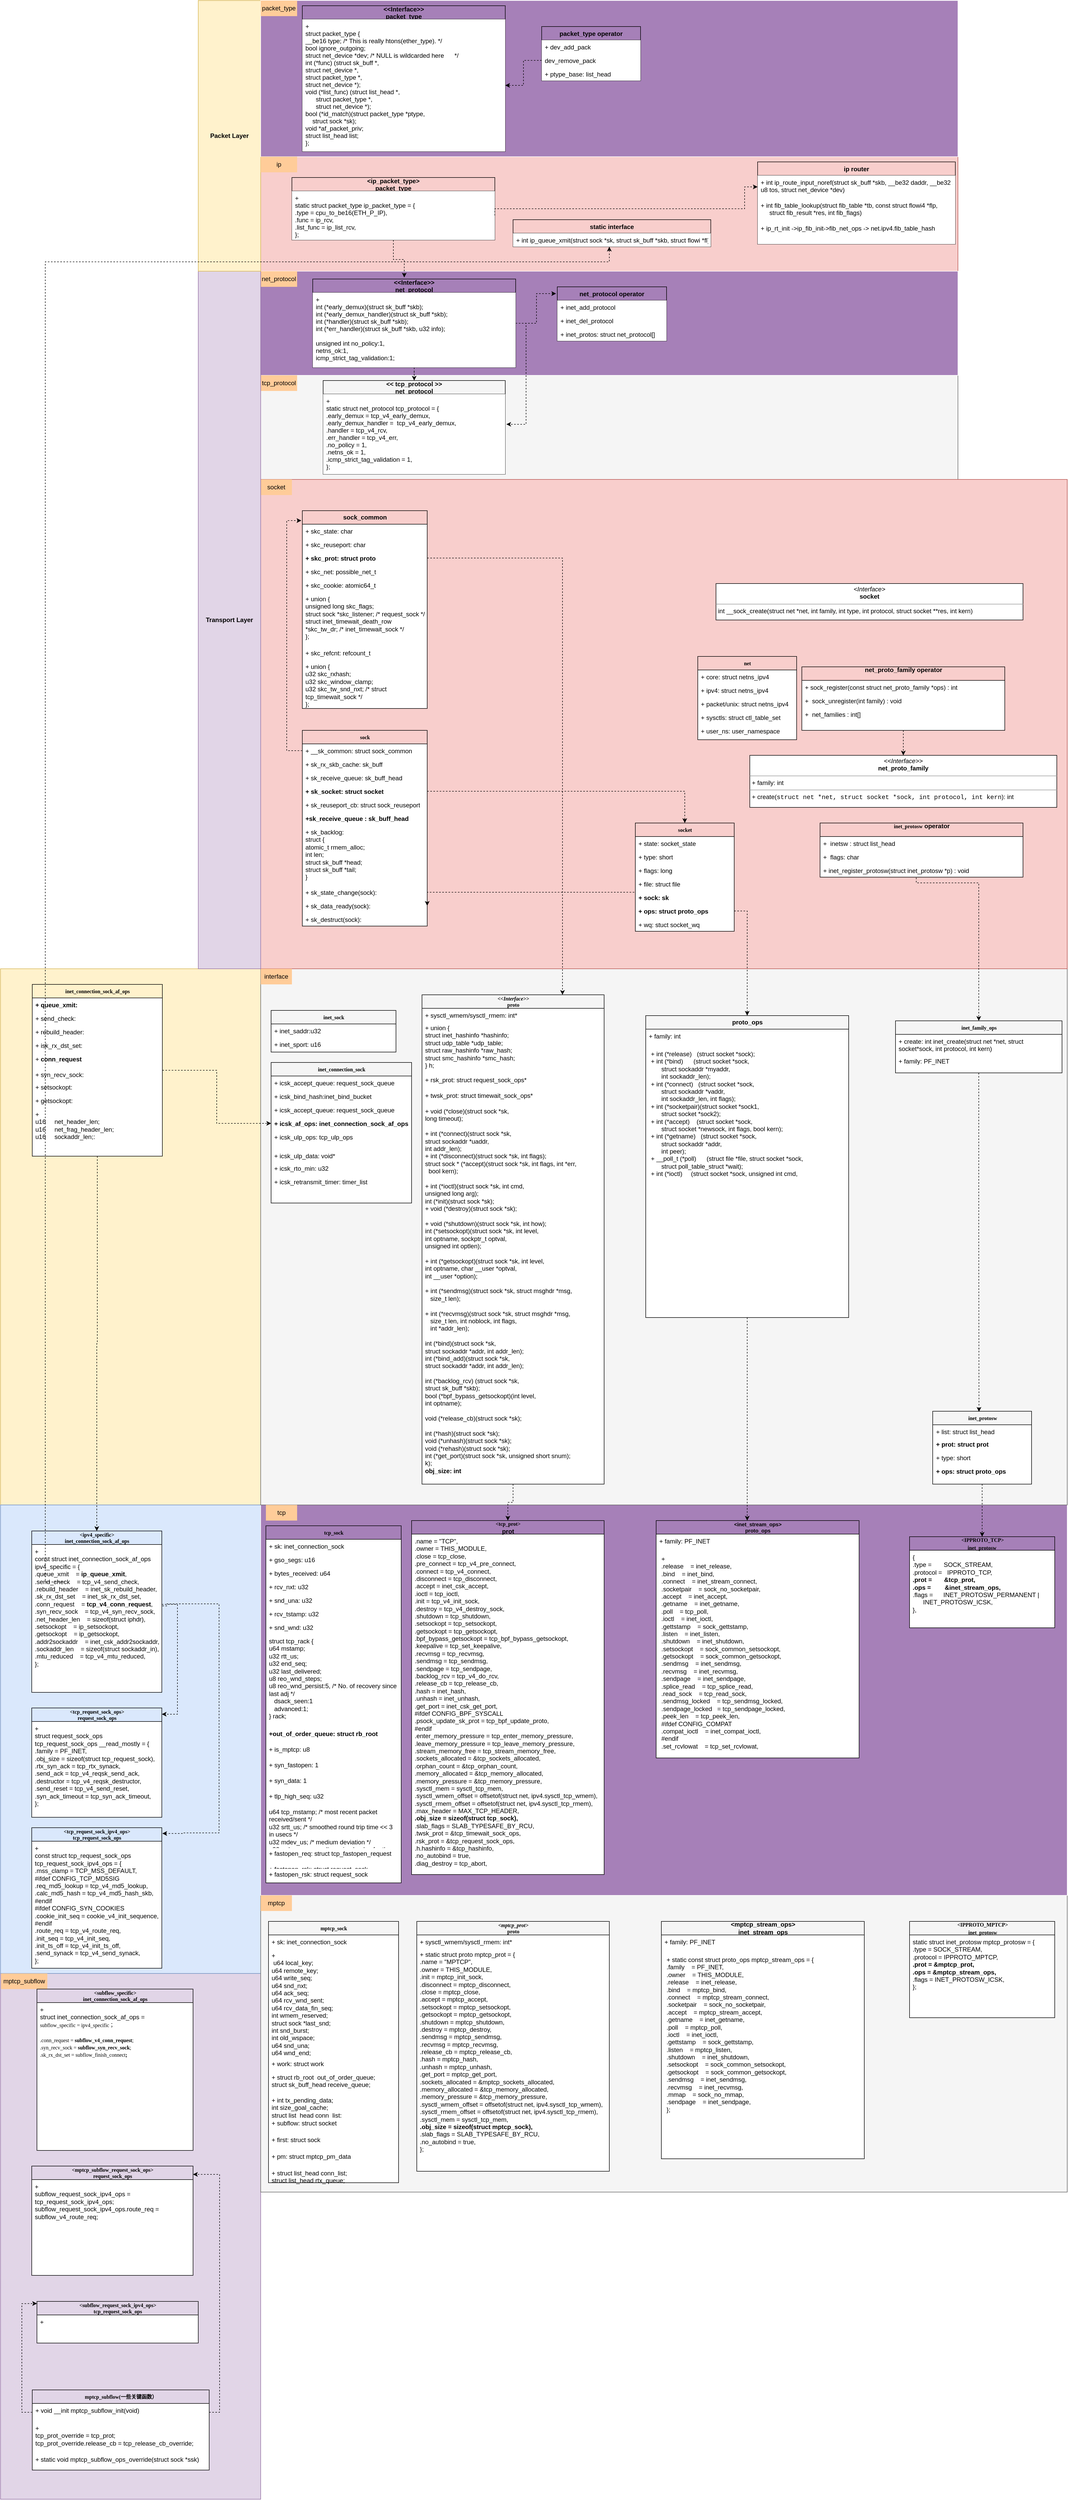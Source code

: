 <mxfile version="16.1.0" type="github">
  <diagram name="Page-1" id="c4acf3e9-155e-7222-9cf6-157b1a14988f">
    <mxGraphModel dx="2752" dy="3013" grid="1" gridSize="10" guides="1" tooltips="1" connect="1" arrows="1" fold="1" page="0" pageScale="1" pageWidth="850" pageHeight="1100" background="none" math="0" shadow="0">
      <root>
        <mxCell id="0" />
        <mxCell id="1" parent="0" />
        <mxCell id="nPnTj5xX4SkfBffu697Y-191" value="" style="rounded=0;whiteSpace=wrap;html=1;labelBackgroundColor=none;fontSize=12;strokeColor=#d6b656;fillColor=#fff2cc;" vertex="1" parent="1">
          <mxGeometry x="-910" y="-390" width="500" height="1030" as="geometry" />
        </mxCell>
        <mxCell id="nPnTj5xX4SkfBffu697Y-313" value="&lt;span style=&quot;color: rgba(0 , 0 , 0 , 0) ; font-family: monospace ; font-size: 0px&quot;&gt;%3CmxGraphModel%3E%3Croot%3E%3CmxCell%20id%3D%220%22%2F%3E%3CmxCell%20id%3D%221%22%20parent%3D%220%22%2F%3E%3CmxCell%20id%3D%222%22%20value%3D%22net_protocol%22%20style%3D%22rounded%3D0%3BwhiteSpace%3Dwrap%3Bhtml%3D1%3BstrokeColor%3D%2382b366%3BfillColor%3D%23d5e8d4%3B%22%20vertex%3D%221%22%20parent%3D%221%22%3E%3CmxGeometry%20x%3D%2210%22%20y%3D%2210%22%20width%3D%22100%22%20height%3D%2240%22%20as%3D%22geometry%22%2F%3E%3C%2FmxCell%3E%3C%2Froot%3E%3C%2FmxGraphModel%3E&lt;/span&gt;" style="rounded=0;whiteSpace=wrap;html=1;labelBackgroundColor=none;fontSize=12;strokeColor=#b85450;fillColor=#f8cecc;" vertex="1" parent="1">
          <mxGeometry x="-410" y="-1950" width="1340" height="220" as="geometry" />
        </mxCell>
        <mxCell id="nPnTj5xX4SkfBffu697Y-293" value="" style="rounded=0;whiteSpace=wrap;html=1;fillColor=#f5f5f5;strokeColor=#666666;fontColor=#333333;" vertex="1" parent="1">
          <mxGeometry x="-410" y="-1530" width="1340" height="200" as="geometry" />
        </mxCell>
        <mxCell id="nPnTj5xX4SkfBffu697Y-230" value="" style="rounded=0;whiteSpace=wrap;html=1;labelBackgroundColor=none;fontSize=12;strokeColor=#9673a6;fillColor=#e1d5e7;" vertex="1" parent="1">
          <mxGeometry x="-910" y="1540" width="500" height="1010" as="geometry" />
        </mxCell>
        <mxCell id="nPnTj5xX4SkfBffu697Y-215" value="" style="rounded=0;whiteSpace=wrap;html=1;labelBackgroundColor=none;fontSize=12;strokeColor=#6c8ebf;fillColor=#dae8fc;" vertex="1" parent="1">
          <mxGeometry x="-910" y="640" width="500" height="900" as="geometry" />
        </mxCell>
        <mxCell id="nPnTj5xX4SkfBffu697Y-104" value="" style="rounded=0;whiteSpace=wrap;html=1;labelBackgroundColor=none;fontSize=12;fontColor=#333333;strokeColor=#666666;fillColor=#f5f5f5;" vertex="1" parent="1">
          <mxGeometry x="-410" y="1390" width="1550" height="570" as="geometry" />
        </mxCell>
        <mxCell id="nPnTj5xX4SkfBffu697Y-103" value="" style="rounded=0;whiteSpace=wrap;html=1;labelBackgroundColor=none;fontSize=12;fontColor=#000000;strokeColor=#FFFFFF;fillColor=#A680B8;gradientColor=none;" vertex="1" parent="1">
          <mxGeometry x="-410" y="640" width="1550" height="750" as="geometry" />
        </mxCell>
        <mxCell id="nPnTj5xX4SkfBffu697Y-102" value="inet_sport" style="rounded=0;whiteSpace=wrap;html=1;labelBackgroundColor=none;fontSize=12;strokeColor=#666666;fillColor=#f5f5f5;fontColor=#333333;" vertex="1" parent="1">
          <mxGeometry x="-410" y="-630" width="1550" height="1270" as="geometry" />
        </mxCell>
        <mxCell id="nPnTj5xX4SkfBffu697Y-64" value="" style="rounded=0;whiteSpace=wrap;html=1;labelBackgroundColor=none;fontSize=12;strokeColor=#b85450;fillColor=#f8cecc;" vertex="1" parent="1">
          <mxGeometry x="-410" y="-1330" width="1550" height="940" as="geometry" />
        </mxCell>
        <mxCell id="17acba5748e5396b-20" value="&lt;b&gt;net&lt;/b&gt;" style="swimlane;html=1;fontStyle=0;childLayout=stackLayout;horizontal=1;startSize=26;fillColor=none;horizontalStack=0;resizeParent=1;resizeLast=0;collapsible=1;marginBottom=0;swimlaneFillColor=#ffffff;rounded=0;shadow=0;comic=0;labelBackgroundColor=none;strokeWidth=1;fontFamily=Verdana;fontSize=10;align=center;" parent="1" vertex="1">
          <mxGeometry x="430" y="-990" width="190" height="160" as="geometry">
            <mxRectangle x="300" y="-308" width="50" height="26" as="alternateBounds" />
          </mxGeometry>
        </mxCell>
        <mxCell id="17acba5748e5396b-21" value="+ core:&amp;nbsp;struct netns_ipv4&lt;br&gt;&lt;br&gt;&lt;br&gt;&lt;br&gt;&lt;br&gt;" style="text;html=1;strokeColor=none;fillColor=none;align=left;verticalAlign=top;spacingLeft=4;spacingRight=4;whiteSpace=wrap;overflow=hidden;rotatable=0;points=[[0,0.5],[1,0.5]];portConstraint=eastwest;" parent="17acba5748e5396b-20" vertex="1">
          <mxGeometry y="26" width="190" height="26" as="geometry" />
        </mxCell>
        <mxCell id="_SGdVM72hPZveykd37PC-3" value="+ ipv4:&amp;nbsp;struct netns_ipv4&lt;br&gt;&lt;br&gt;&lt;br&gt;&lt;br&gt;&lt;br&gt;&lt;br&gt;" style="text;html=1;strokeColor=none;fillColor=none;align=left;verticalAlign=top;spacingLeft=4;spacingRight=4;whiteSpace=wrap;overflow=hidden;rotatable=0;points=[[0,0.5],[1,0.5]];portConstraint=eastwest;" parent="17acba5748e5396b-20" vertex="1">
          <mxGeometry y="52" width="190" height="26" as="geometry" />
        </mxCell>
        <mxCell id="_SGdVM72hPZveykd37PC-2" value="+ packet/unix:&amp;nbsp;struct netns_ipv4&lt;br&gt;&lt;br&gt;&lt;br&gt;&lt;br&gt;&lt;br&gt;" style="text;html=1;strokeColor=none;fillColor=none;align=left;verticalAlign=top;spacingLeft=4;spacingRight=4;whiteSpace=wrap;overflow=hidden;rotatable=0;points=[[0,0.5],[1,0.5]];portConstraint=eastwest;" parent="17acba5748e5396b-20" vertex="1">
          <mxGeometry y="78" width="190" height="26" as="geometry" />
        </mxCell>
        <mxCell id="17acba5748e5396b-24" value="+ sysctls:&amp;nbsp;struct ctl_table_set" style="text;html=1;strokeColor=none;fillColor=none;align=left;verticalAlign=top;spacingLeft=4;spacingRight=4;whiteSpace=wrap;overflow=hidden;rotatable=0;points=[[0,0.5],[1,0.5]];portConstraint=eastwest;" parent="17acba5748e5396b-20" vertex="1">
          <mxGeometry y="104" width="190" height="26" as="geometry" />
        </mxCell>
        <mxCell id="17acba5748e5396b-26" value="+ user_ns:&amp;nbsp;user_namespace" style="text;html=1;strokeColor=none;fillColor=none;align=left;verticalAlign=top;spacingLeft=4;spacingRight=4;whiteSpace=wrap;overflow=hidden;rotatable=0;points=[[0,0.5],[1,0.5]];portConstraint=eastwest;" parent="17acba5748e5396b-20" vertex="1">
          <mxGeometry y="130" width="190" height="26" as="geometry" />
        </mxCell>
        <mxCell id="nPnTj5xX4SkfBffu697Y-19" value="" style="edgeStyle=orthogonalEdgeStyle;rounded=0;orthogonalLoop=1;jettySize=auto;html=1;dashed=1;fontSize=12;fontColor=#000000;startFill=1;entryX=0.468;entryY=0.007;entryDx=0;entryDy=0;entryPerimeter=0;" edge="1" parent="1" source="17acba5748e5396b-30" target="_SGdVM72hPZveykd37PC-32">
          <mxGeometry relative="1" as="geometry" />
        </mxCell>
        <mxCell id="17acba5748e5396b-30" value="&lt;b&gt;inet_family_ops&lt;/b&gt;" style="swimlane;html=1;fontStyle=0;childLayout=stackLayout;horizontal=1;startSize=26;fillColor=none;horizontalStack=0;resizeParent=1;resizeLast=0;collapsible=1;marginBottom=0;swimlaneFillColor=#ffffff;rounded=0;shadow=0;comic=0;labelBackgroundColor=none;strokeWidth=1;fontFamily=Verdana;fontSize=10;align=center;" parent="1" vertex="1">
          <mxGeometry x="810" y="-290" width="320" height="100" as="geometry" />
        </mxCell>
        <mxCell id="17acba5748e5396b-32" value="+ create:&amp;nbsp;&lt;span&gt;int inet_create(struct net *net, struct socket*sock, int protocol,&amp;nbsp;&lt;/span&gt;&lt;span&gt;int kern)&lt;/span&gt;&lt;span&gt;&lt;br&gt;&lt;/span&gt;" style="text;html=1;strokeColor=none;fillColor=none;align=left;verticalAlign=top;spacingLeft=4;spacingRight=4;whiteSpace=wrap;overflow=hidden;rotatable=0;points=[[0,0.5],[1,0.5]];portConstraint=eastwest;" parent="17acba5748e5396b-30" vertex="1">
          <mxGeometry y="26" width="320" height="38" as="geometry" />
        </mxCell>
        <mxCell id="17acba5748e5396b-31" value="+ family: PF_INET" style="text;html=1;strokeColor=none;fillColor=none;align=left;verticalAlign=top;spacingLeft=4;spacingRight=4;whiteSpace=wrap;overflow=hidden;rotatable=0;points=[[0,0.5],[1,0.5]];portConstraint=eastwest;" parent="17acba5748e5396b-30" vertex="1">
          <mxGeometry y="64" width="320" height="26" as="geometry" />
        </mxCell>
        <mxCell id="5d2195bd80daf111-18" value="&lt;p style=&quot;margin: 0px ; margin-top: 4px ; text-align: center&quot;&gt;&lt;i&gt;&amp;lt;&amp;lt;Interface&amp;gt;&amp;gt;&lt;/i&gt;&lt;br&gt;&lt;b&gt;net_proto_family&lt;/b&gt;&lt;/p&gt;&lt;hr size=&quot;1&quot;&gt;&lt;p style=&quot;margin: 0px ; margin-left: 4px&quot;&gt;+ family: int&lt;br&gt;&lt;/p&gt;&lt;hr size=&quot;1&quot;&gt;&lt;p style=&quot;margin: 0px ; margin-left: 4px&quot;&gt;&lt;font style=&quot;font-size: 12px&quot;&gt;+ create(&lt;/font&gt;&lt;span&gt;&lt;font face=&quot;menlo, monaco, courier new, monospace&quot;&gt;struct net *net, struct socket *sock,&amp;nbsp;&lt;/font&gt;&lt;/span&gt;&lt;font face=&quot;menlo, monaco, courier new, monospace&quot;&gt;int protocol, int kern&lt;/font&gt;&lt;span&gt;): int&lt;/span&gt;&lt;/p&gt;" style="verticalAlign=top;align=left;overflow=fill;fontSize=12;fontFamily=Helvetica;html=1;rounded=0;shadow=0;comic=0;labelBackgroundColor=none;strokeWidth=1" parent="1" vertex="1">
          <mxGeometry x="530" y="-800" width="590" height="100" as="geometry" />
        </mxCell>
        <mxCell id="nPnTj5xX4SkfBffu697Y-13" value="" style="edgeStyle=orthogonalEdgeStyle;rounded=0;orthogonalLoop=1;jettySize=auto;html=1;dashed=1;fontSize=12;fontColor=#000000;startFill=1;" edge="1" parent="1" source="_SGdVM72hPZveykd37PC-13" target="5d2195bd80daf111-18">
          <mxGeometry relative="1" as="geometry" />
        </mxCell>
        <mxCell id="_SGdVM72hPZveykd37PC-13" value="&lt;b style=&quot;font-family: &amp;#34;helvetica&amp;#34; ; font-size: 12px&quot;&gt;net_proto_family operator&lt;br&gt;&lt;br&gt;&lt;/b&gt;" style="swimlane;html=1;fontStyle=0;childLayout=stackLayout;horizontal=1;startSize=26;fillColor=none;horizontalStack=0;resizeParent=1;resizeLast=0;collapsible=1;marginBottom=0;swimlaneFillColor=#ffffff;rounded=0;shadow=0;comic=0;labelBackgroundColor=none;strokeWidth=1;fontFamily=Verdana;fontSize=10;align=center;" parent="1" vertex="1">
          <mxGeometry x="630" y="-970" width="390" height="122" as="geometry" />
        </mxCell>
        <mxCell id="_SGdVM72hPZveykd37PC-14" value="&lt;span&gt;+ sock_register(const struct net_proto_family *ops) : int&lt;/span&gt;&lt;br&gt;&lt;br&gt;&lt;br&gt;" style="text;html=1;strokeColor=none;fillColor=none;align=left;verticalAlign=top;spacingLeft=4;spacingRight=4;whiteSpace=wrap;overflow=hidden;rotatable=0;points=[[0,0.5],[1,0.5]];portConstraint=eastwest;" parent="_SGdVM72hPZveykd37PC-13" vertex="1">
          <mxGeometry y="26" width="390" height="26" as="geometry" />
        </mxCell>
        <mxCell id="_SGdVM72hPZveykd37PC-15" value="+&amp;nbsp;&lt;span&gt;&amp;nbsp;sock_unregister(int family) : void&lt;/span&gt;&lt;br&gt;&lt;br&gt;&lt;br&gt;" style="text;html=1;strokeColor=none;fillColor=none;align=left;verticalAlign=top;spacingLeft=4;spacingRight=4;whiteSpace=wrap;overflow=hidden;rotatable=0;points=[[0,0.5],[1,0.5]];portConstraint=eastwest;" parent="_SGdVM72hPZveykd37PC-13" vertex="1">
          <mxGeometry y="52" width="390" height="26" as="geometry" />
        </mxCell>
        <mxCell id="_SGdVM72hPZveykd37PC-20" value="+&amp;nbsp;&lt;span&gt;&amp;nbsp;&lt;/span&gt;net_families : int[]" style="text;html=1;strokeColor=none;fillColor=none;align=left;verticalAlign=top;spacingLeft=4;spacingRight=4;whiteSpace=wrap;overflow=hidden;rotatable=0;points=[[0,0.5],[1,0.5]];portConstraint=eastwest;" parent="_SGdVM72hPZveykd37PC-13" vertex="1">
          <mxGeometry y="78" width="390" height="26" as="geometry" />
        </mxCell>
        <mxCell id="_SGdVM72hPZveykd37PC-24" value="&lt;p style=&quot;margin: 0px ; margin-top: 4px ; text-align: center&quot;&gt;&lt;i&gt;&amp;lt;Interface&amp;gt;&lt;/i&gt;&lt;br&gt;&lt;b&gt;socket&lt;/b&gt;&lt;/p&gt;&lt;hr size=&quot;1&quot;&gt;&lt;p style=&quot;margin: 0px ; margin-left: 4px&quot;&gt;&lt;/p&gt;&lt;p style=&quot;margin: 0px ; margin-left: 4px&quot;&gt;int __sock_create(struct net *net, int family, int type, int protocol,&amp;nbsp;&lt;span&gt;struct socket **res, int kern)&lt;/span&gt;&lt;/p&gt;" style="verticalAlign=top;align=left;overflow=fill;fontSize=12;fontFamily=Helvetica;html=1;rounded=0;shadow=0;comic=0;labelBackgroundColor=none;strokeWidth=1" parent="1" vertex="1">
          <mxGeometry x="465" y="-1130" width="590" height="70" as="geometry" />
        </mxCell>
        <mxCell id="nPnTj5xX4SkfBffu697Y-34" value="" style="edgeStyle=orthogonalEdgeStyle;rounded=0;orthogonalLoop=1;jettySize=auto;html=1;dashed=1;fontSize=12;fontColor=#000000;startFill=1;entryX=0.5;entryY=0;entryDx=0;entryDy=0;" edge="1" parent="1" source="_SGdVM72hPZveykd37PC-32" target="_SGdVM72hPZveykd37PC-62">
          <mxGeometry relative="1" as="geometry" />
        </mxCell>
        <mxCell id="_SGdVM72hPZveykd37PC-32" value="&lt;span style=&quot;font-size: 10px&quot;&gt;&lt;b&gt;inet_protosw&lt;/b&gt;&lt;/span&gt;" style="swimlane;html=1;fontStyle=0;childLayout=stackLayout;horizontal=1;startSize=26;fillColor=none;horizontalStack=0;resizeParent=1;resizeLast=0;collapsible=1;marginBottom=0;swimlaneFillColor=#ffffff;rounded=0;shadow=0;comic=0;labelBackgroundColor=none;strokeWidth=1;fontFamily=Verdana;fontSize=10;align=center;" parent="1" vertex="1">
          <mxGeometry x="881.5" y="460" width="190" height="140" as="geometry">
            <mxRectangle x="120" y="340" width="110" height="26" as="alternateBounds" />
          </mxGeometry>
        </mxCell>
        <mxCell id="_SGdVM72hPZveykd37PC-33" value="+ list:&amp;nbsp;struct list_head" style="text;html=1;strokeColor=none;fillColor=none;align=left;verticalAlign=top;spacingLeft=4;spacingRight=4;whiteSpace=wrap;overflow=hidden;rotatable=0;points=[[0,0.5],[1,0.5]];portConstraint=eastwest;" parent="_SGdVM72hPZveykd37PC-32" vertex="1">
          <mxGeometry y="26" width="190" height="24" as="geometry" />
        </mxCell>
        <mxCell id="_SGdVM72hPZveykd37PC-35" value="&lt;b&gt;+ prot: struct prot&lt;/b&gt;" style="text;html=1;strokeColor=none;fillColor=none;align=left;verticalAlign=top;spacingLeft=4;spacingRight=4;whiteSpace=wrap;overflow=hidden;rotatable=0;points=[[0,0.5],[1,0.5]];portConstraint=eastwest;" parent="_SGdVM72hPZveykd37PC-32" vertex="1">
          <mxGeometry y="50" width="190" height="26" as="geometry" />
        </mxCell>
        <mxCell id="_SGdVM72hPZveykd37PC-34" value="+ type: short" style="text;html=1;strokeColor=none;fillColor=none;align=left;verticalAlign=top;spacingLeft=4;spacingRight=4;whiteSpace=wrap;overflow=hidden;rotatable=0;points=[[0,0.5],[1,0.5]];portConstraint=eastwest;" parent="_SGdVM72hPZveykd37PC-32" vertex="1">
          <mxGeometry y="76" width="190" height="26" as="geometry" />
        </mxCell>
        <mxCell id="_SGdVM72hPZveykd37PC-48" value="&lt;b&gt;+ ops: struct proto_ops&lt;/b&gt;" style="text;html=1;strokeColor=none;fillColor=none;align=left;verticalAlign=top;spacingLeft=4;spacingRight=4;whiteSpace=wrap;overflow=hidden;rotatable=0;points=[[0,0.5],[1,0.5]];portConstraint=eastwest;" parent="_SGdVM72hPZveykd37PC-32" vertex="1">
          <mxGeometry y="102" width="190" height="26" as="geometry" />
        </mxCell>
        <mxCell id="_SGdVM72hPZveykd37PC-50" value="&lt;b&gt;inet_protosw&lt;/b&gt;&lt;b style=&quot;font-family: &amp;#34;helvetica&amp;#34; ; font-size: 12px&quot;&gt;&amp;nbsp;operator&lt;br&gt;&lt;br&gt;&lt;/b&gt;" style="swimlane;html=1;fontStyle=0;childLayout=stackLayout;horizontal=1;startSize=26;fillColor=none;horizontalStack=0;resizeParent=1;resizeLast=0;collapsible=1;marginBottom=0;swimlaneFillColor=#ffffff;rounded=0;shadow=0;comic=0;labelBackgroundColor=none;strokeWidth=1;fontFamily=Verdana;fontSize=10;align=center;" parent="1" vertex="1">
          <mxGeometry x="665" y="-670" width="390" height="104" as="geometry">
            <mxRectangle x="-20" y="580" width="160" height="30" as="alternateBounds" />
          </mxGeometry>
        </mxCell>
        <mxCell id="_SGdVM72hPZveykd37PC-52" value="+&amp;nbsp;&lt;span&gt;&amp;nbsp;inetsw : struct list_head&lt;/span&gt;" style="text;html=1;strokeColor=none;fillColor=none;align=left;verticalAlign=top;spacingLeft=4;spacingRight=4;whiteSpace=wrap;overflow=hidden;rotatable=0;points=[[0,0.5],[1,0.5]];portConstraint=eastwest;" parent="_SGdVM72hPZveykd37PC-50" vertex="1">
          <mxGeometry y="26" width="390" height="26" as="geometry" />
        </mxCell>
        <mxCell id="_SGdVM72hPZveykd37PC-61" value="+&amp;nbsp;&lt;span&gt;&amp;nbsp;flags: char&lt;/span&gt;" style="text;html=1;strokeColor=none;fillColor=none;align=left;verticalAlign=top;spacingLeft=4;spacingRight=4;whiteSpace=wrap;overflow=hidden;rotatable=0;points=[[0,0.5],[1,0.5]];portConstraint=eastwest;" parent="_SGdVM72hPZveykd37PC-50" vertex="1">
          <mxGeometry y="52" width="390" height="26" as="geometry" />
        </mxCell>
        <mxCell id="_SGdVM72hPZveykd37PC-51" value="&lt;span&gt;+ inet_register_protosw(struct inet_protosw *p) : void&lt;/span&gt;" style="text;html=1;strokeColor=none;fillColor=none;align=left;verticalAlign=top;spacingLeft=4;spacingRight=4;whiteSpace=wrap;overflow=hidden;rotatable=0;points=[[0,0.5],[1,0.5]];portConstraint=eastwest;" parent="_SGdVM72hPZveykd37PC-50" vertex="1">
          <mxGeometry y="78" width="390" height="26" as="geometry" />
        </mxCell>
        <mxCell id="_SGdVM72hPZveykd37PC-62" value="&lt;b&gt;&amp;lt;IPPROTO_TCP&amp;gt;&lt;span style=&quot;font-family: &amp;#34;helvetica&amp;#34; ; font-size: 12px&quot;&gt;&lt;br&gt;&lt;/span&gt;inet_protosw&amp;nbsp;&lt;/b&gt;&lt;b style=&quot;font-family: &amp;#34;helvetica&amp;#34; ; font-size: 12px&quot;&gt;&lt;br&gt;&lt;/b&gt;" style="swimlane;html=1;fontStyle=0;childLayout=stackLayout;horizontal=1;startSize=26;fillColor=none;horizontalStack=0;resizeParent=1;resizeLast=0;collapsible=1;marginBottom=0;swimlaneFillColor=#ffffff;rounded=0;shadow=0;comic=0;labelBackgroundColor=none;strokeWidth=1;fontFamily=Verdana;fontSize=10;align=center;" parent="1" vertex="1">
          <mxGeometry x="837" y="701" width="279" height="175" as="geometry">
            <mxRectangle x="-20" y="580" width="160" height="30" as="alternateBounds" />
          </mxGeometry>
        </mxCell>
        <mxCell id="_SGdVM72hPZveykd37PC-63" value="&lt;span&gt;{&lt;/span&gt;&lt;div&gt;&lt;span&gt;  &lt;/span&gt;.type =&amp;nbsp; &amp;nbsp; &amp;nbsp; &amp;nbsp;SOCK_STREAM,&lt;/div&gt;&lt;div&gt;&lt;span&gt;  &lt;/span&gt;.protocol =&amp;nbsp; &amp;nbsp;IPPROTO_TCP,&lt;/div&gt;&lt;div&gt;&lt;b&gt;&lt;span&gt;  &lt;/span&gt;.prot =&amp;nbsp; &amp;nbsp; &amp;nbsp; &amp;nbsp;&amp;amp;tcp_prot,&lt;/b&gt;&lt;/div&gt;&lt;div&gt;&lt;b&gt;&lt;span&gt;  &lt;/span&gt;.ops =&amp;nbsp; &amp;nbsp; &amp;nbsp; &amp;nbsp; &amp;amp;inet_stream_ops,&lt;/b&gt;&lt;/div&gt;&lt;div&gt;&lt;span&gt;  &lt;/span&gt;.flags =&amp;nbsp; &amp;nbsp; &amp;nbsp; INET_PROTOSW_PERMANENT |&lt;/div&gt;&lt;div&gt;&lt;span&gt;   &lt;/span&gt;&amp;nbsp; &amp;nbsp; &amp;nbsp; INET_PROTOSW_ICSK,&lt;/div&gt;&lt;div&gt;&lt;span&gt; &lt;/span&gt;},&lt;/div&gt;" style="text;html=1;strokeColor=none;fillColor=none;align=left;verticalAlign=top;spacingLeft=4;spacingRight=4;whiteSpace=wrap;overflow=hidden;rotatable=0;points=[[0,0.5],[1,0.5]];portConstraint=eastwest;" parent="_SGdVM72hPZveykd37PC-62" vertex="1">
          <mxGeometry y="26" width="279" height="144" as="geometry" />
        </mxCell>
        <mxCell id="nPnTj5xX4SkfBffu697Y-32" value="" style="edgeStyle=orthogonalEdgeStyle;rounded=0;orthogonalLoop=1;jettySize=auto;html=1;dashed=1;fontSize=12;fontColor=#000000;startFill=1;" edge="1" parent="1" source="_SGdVM72hPZveykd37PC-69" target="_SGdVM72hPZveykd37PC-88">
          <mxGeometry relative="1" as="geometry" />
        </mxCell>
        <mxCell id="_SGdVM72hPZveykd37PC-69" value="&lt;span style=&quot;font-size: 10px&quot;&gt;&lt;b&gt;&lt;i&gt;&amp;lt;&amp;lt;Interface&amp;gt;&amp;gt;&lt;br&gt;&lt;/i&gt;proto&lt;/b&gt;&lt;/span&gt;" style="swimlane;html=1;fontStyle=0;childLayout=stackLayout;horizontal=1;startSize=26;fillColor=none;horizontalStack=0;resizeParent=1;resizeLast=0;collapsible=1;marginBottom=0;swimlaneFillColor=#ffffff;rounded=0;shadow=0;comic=0;labelBackgroundColor=none;strokeWidth=1;fontFamily=Verdana;fontSize=10;align=center;" parent="1" vertex="1">
          <mxGeometry x="-100" y="-340" width="350" height="940" as="geometry">
            <mxRectangle x="-100" y="330" width="110" height="26" as="alternateBounds" />
          </mxGeometry>
        </mxCell>
        <mxCell id="_SGdVM72hPZveykd37PC-70" value="+ sysctl_wmem/sysctl_rmem: int*" style="text;html=1;strokeColor=none;fillColor=none;align=left;verticalAlign=top;spacingLeft=4;spacingRight=4;whiteSpace=wrap;overflow=hidden;rotatable=0;points=[[0,0.5],[1,0.5]];portConstraint=eastwest;" parent="_SGdVM72hPZveykd37PC-69" vertex="1">
          <mxGeometry y="26" width="350" height="24" as="geometry" />
        </mxCell>
        <mxCell id="_SGdVM72hPZveykd37PC-73" value="+&amp;nbsp;&lt;span&gt;union {&lt;/span&gt;&lt;div&gt;&lt;span&gt;  &lt;/span&gt;struct inet_hashinfo&lt;span&gt; &lt;/span&gt;*hashinfo;&lt;/div&gt;&lt;div&gt;&lt;span&gt;  &lt;/span&gt;struct udp_table&lt;span&gt; &lt;/span&gt;*udp_table;&lt;/div&gt;&lt;div&gt;&lt;span&gt;  &lt;/span&gt;struct raw_hashinfo&lt;span&gt; &lt;/span&gt;*raw_hash;&lt;/div&gt;&lt;div&gt;&lt;span&gt;  &lt;/span&gt;struct smc_hashinfo&lt;span&gt; &lt;/span&gt;*smc_hash;&lt;/div&gt;&lt;div&gt;&lt;span&gt; &lt;/span&gt;} h;&lt;/div&gt;" style="text;html=1;strokeColor=none;fillColor=none;align=left;verticalAlign=top;spacingLeft=4;spacingRight=4;whiteSpace=wrap;overflow=hidden;rotatable=0;points=[[0,0.5],[1,0.5]];portConstraint=eastwest;" parent="_SGdVM72hPZveykd37PC-69" vertex="1">
          <mxGeometry y="50" width="350" height="100" as="geometry" />
        </mxCell>
        <mxCell id="_SGdVM72hPZveykd37PC-71" value="+ rsk_prot: struct request_sock_ops*" style="text;html=1;strokeColor=none;fillColor=none;align=left;verticalAlign=top;spacingLeft=4;spacingRight=4;whiteSpace=wrap;overflow=hidden;rotatable=0;points=[[0,0.5],[1,0.5]];portConstraint=eastwest;" parent="_SGdVM72hPZveykd37PC-69" vertex="1">
          <mxGeometry y="150" width="350" height="30" as="geometry" />
        </mxCell>
        <mxCell id="_SGdVM72hPZveykd37PC-75" value="+ twsk_prot: struct timewait_sock_ops*" style="text;html=1;strokeColor=none;fillColor=none;align=left;verticalAlign=top;spacingLeft=4;spacingRight=4;whiteSpace=wrap;overflow=hidden;rotatable=0;points=[[0,0.5],[1,0.5]];portConstraint=eastwest;" parent="_SGdVM72hPZveykd37PC-69" vertex="1">
          <mxGeometry y="180" width="350" height="30" as="geometry" />
        </mxCell>
        <mxCell id="_SGdVM72hPZveykd37PC-76" value="+&amp;nbsp;&lt;span&gt;void&lt;/span&gt;&lt;span&gt;   &lt;/span&gt;&lt;span&gt;(*close)(struct sock *sk,&lt;/span&gt;&lt;div&gt;&lt;span&gt;     &lt;/span&gt;long timeout);&lt;/div&gt;&lt;div&gt;&lt;br&gt;&lt;/div&gt;&lt;div&gt;&lt;span&gt;&lt;/span&gt;+ int&lt;span&gt;   &lt;/span&gt;(*connect)(struct sock *sk,&lt;/div&gt;&lt;div&gt;&lt;span&gt;     &lt;/span&gt;struct sockaddr *uaddr,&lt;/div&gt;&lt;div&gt;&lt;span&gt;     &lt;/span&gt;int addr_len);&lt;/div&gt;&lt;div&gt;&lt;span&gt;&lt;/span&gt;+ int&lt;span&gt;   &lt;/span&gt;(*disconnect)(struct sock *sk, int flags);&lt;/div&gt;&lt;div&gt;&lt;span&gt; &lt;/span&gt;struct sock *&lt;span&gt;  &lt;/span&gt;(*accept)(struct sock *sk, int flags, int *err,&lt;/div&gt;&lt;div&gt;&lt;span&gt;     &lt;/span&gt;&amp;nbsp; bool kern);&lt;/div&gt;&lt;div&gt;&lt;br&gt;&lt;/div&gt;&lt;div&gt;&lt;span&gt;&lt;/span&gt;+ int&lt;span&gt;   &lt;/span&gt;(*ioctl)(struct sock *sk, int cmd,&lt;/div&gt;&lt;div&gt;&lt;span&gt;     &lt;/span&gt; unsigned long arg);&lt;/div&gt;&lt;div&gt;&lt;span&gt; &lt;/span&gt;int&lt;span&gt;   &lt;/span&gt;(*init)(struct sock *sk);&lt;/div&gt;&lt;div&gt;&lt;span&gt;&lt;/span&gt;+ void&lt;span&gt;   &lt;/span&gt;(*destroy)(struct sock *sk);&lt;/div&gt;&lt;div&gt;&lt;br&gt;&lt;/div&gt;&lt;div&gt;&lt;span&gt;&lt;/span&gt;+ void&lt;span&gt;   &lt;/span&gt;(*shutdown)(struct sock *sk, int how);&lt;/div&gt;&lt;div&gt;&lt;span&gt; &lt;/span&gt;int&lt;span&gt;   &lt;/span&gt;(*setsockopt)(struct sock *sk, int level,&lt;/div&gt;&lt;div&gt;&lt;span&gt;     &lt;/span&gt;int optname, sockptr_t optval,&lt;/div&gt;&lt;div&gt;&lt;span&gt;     &lt;/span&gt;unsigned int optlen);&lt;/div&gt;&lt;div&gt;&lt;br&gt;&lt;/div&gt;&lt;div&gt;&lt;span&gt;&lt;/span&gt;+ int&lt;span&gt;   &lt;/span&gt;(*getsockopt)(struct sock *sk, int level,&lt;/div&gt;&lt;div&gt;&lt;span&gt;int optname, char __user *optval,&lt;/span&gt;&lt;br&gt;&lt;/div&gt;&lt;div&gt;&lt;span&gt;     &lt;/span&gt;int __user *option);&lt;/div&gt;&lt;div&gt;&lt;br&gt;&lt;/div&gt;&lt;div&gt;&lt;span&gt;&lt;/span&gt;+ int&lt;span&gt;   &lt;/span&gt;(*sendmsg)(struct sock *sk, struct msghdr *msg,&lt;/div&gt;&lt;div&gt;&lt;span&gt;     &lt;/span&gt;&amp;nbsp; &amp;nbsp;size_t len);&lt;/div&gt;&lt;div&gt;&lt;br&gt;&lt;/div&gt;&lt;div&gt;&lt;span&gt;&lt;/span&gt;+ int&lt;span&gt;   &lt;/span&gt;(*recvmsg)(struct sock *sk, struct msghdr *msg,&lt;/div&gt;&lt;div&gt;&lt;span&gt;     &lt;/span&gt;&amp;nbsp; &amp;nbsp;size_t len, int noblock, int flags,&lt;/div&gt;&lt;div&gt;&lt;span&gt;     &lt;/span&gt;&amp;nbsp; &amp;nbsp;int *addr_len);&lt;/div&gt;&lt;div&gt;&lt;br&gt;&lt;/div&gt;&lt;div&gt;&lt;span&gt; &lt;/span&gt;int&lt;span&gt;   &lt;/span&gt;(*bind)(struct sock *sk,&lt;/div&gt;&lt;div&gt;&lt;span&gt;     &lt;/span&gt;struct sockaddr *addr, int addr_len);&lt;/div&gt;&lt;div&gt;&lt;span&gt; &lt;/span&gt;int&lt;span&gt;   &lt;/span&gt;(*bind_add)(struct sock *sk,&lt;/div&gt;&lt;div&gt;&lt;span&gt;     &lt;/span&gt;struct sockaddr *addr, int addr_len);&lt;/div&gt;&lt;div&gt;&lt;br&gt;&lt;/div&gt;&lt;div&gt;&lt;span&gt; &lt;/span&gt;int&lt;span&gt;   &lt;/span&gt;(*backlog_rcv) (struct sock *sk,&lt;/div&gt;&lt;div&gt;&lt;span&gt;      &lt;/span&gt;struct sk_buff *skb);&lt;/div&gt;&lt;div&gt;&lt;span&gt; &lt;/span&gt;bool&lt;span&gt;   &lt;/span&gt;(*bpf_bypass_getsockopt)(int level,&lt;/div&gt;&lt;div&gt;&lt;span&gt;       &lt;/span&gt; int optname);&lt;/div&gt;&lt;div&gt;&lt;br&gt;&lt;/div&gt;&lt;div&gt;&lt;span&gt; &lt;/span&gt;void&lt;span&gt;  &lt;/span&gt;(*release_cb)(struct sock *sk);&lt;/div&gt;&lt;div&gt;&lt;br&gt;&lt;/div&gt;&lt;div&gt;&lt;span&gt; &lt;/span&gt;int&lt;span&gt;   &lt;/span&gt;(*hash)(struct sock *sk);&lt;/div&gt;&lt;div&gt;&lt;span&gt; &lt;/span&gt;void&lt;span&gt;   &lt;/span&gt;(*unhash)(struct sock *sk);&lt;/div&gt;&lt;div&gt;&lt;span&gt; &lt;/span&gt;void&lt;span&gt;   &lt;/span&gt;(*rehash)(struct sock *sk);&lt;/div&gt;&lt;div&gt;&lt;span&gt; &lt;/span&gt;int&lt;span&gt;   &lt;/span&gt;(*get_port)(struct sock *sk, unsigned short snum);&lt;/div&gt;&lt;div&gt;&lt;span&gt;k);&lt;/span&gt;&lt;br&gt;&lt;/div&gt;&lt;div&gt;&lt;b&gt;obj_size: int&lt;/b&gt;&lt;span&gt;&lt;br&gt;&lt;/span&gt;&lt;/div&gt;&lt;div&gt;&lt;br&gt;&lt;/div&gt;" style="text;html=1;strokeColor=none;fillColor=none;align=left;verticalAlign=top;spacingLeft=4;spacingRight=4;whiteSpace=wrap;overflow=hidden;rotatable=0;points=[[0,0.5],[1,0.5]];portConstraint=eastwest;" parent="_SGdVM72hPZveykd37PC-69" vertex="1">
          <mxGeometry y="210" width="350" height="710" as="geometry" />
        </mxCell>
        <mxCell id="nPnTj5xX4SkfBffu697Y-33" value="" style="edgeStyle=orthogonalEdgeStyle;rounded=0;orthogonalLoop=1;jettySize=auto;html=1;dashed=1;fontSize=12;fontColor=#000000;startFill=1;" edge="1" parent="1" source="_SGdVM72hPZveykd37PC-79" target="_SGdVM72hPZveykd37PC-84">
          <mxGeometry relative="1" as="geometry">
            <Array as="points">
              <mxPoint x="525" y="510" />
              <mxPoint x="525" y="510" />
            </Array>
          </mxGeometry>
        </mxCell>
        <mxCell id="_SGdVM72hPZveykd37PC-79" value="&lt;b style=&quot;font-family: &amp;#34;helvetica&amp;#34; ; font-size: 12px&quot;&gt;proto_ops&lt;/b&gt;&lt;b style=&quot;font-family: &amp;#34;helvetica&amp;#34; ; font-size: 12px&quot;&gt;&lt;br&gt;&lt;/b&gt;" style="swimlane;html=1;fontStyle=0;childLayout=stackLayout;horizontal=1;startSize=26;fillColor=none;horizontalStack=0;resizeParent=1;resizeLast=0;collapsible=1;marginBottom=0;swimlaneFillColor=#ffffff;rounded=0;shadow=0;comic=0;labelBackgroundColor=none;strokeWidth=1;fontFamily=Verdana;fontSize=10;align=center;" parent="1" vertex="1">
          <mxGeometry x="330" y="-300" width="390" height="580" as="geometry">
            <mxRectangle x="400" y="670" width="160" height="30" as="alternateBounds" />
          </mxGeometry>
        </mxCell>
        <mxCell id="_SGdVM72hPZveykd37PC-80" value="+&amp;nbsp;&lt;span&gt;family: int&lt;/span&gt;" style="text;html=1;strokeColor=none;fillColor=none;align=left;verticalAlign=top;spacingLeft=4;spacingRight=4;whiteSpace=wrap;overflow=hidden;rotatable=0;points=[[0,0.5],[1,0.5]];portConstraint=eastwest;" parent="_SGdVM72hPZveykd37PC-79" vertex="1">
          <mxGeometry y="26" width="390" height="34" as="geometry" />
        </mxCell>
        <mxCell id="_SGdVM72hPZveykd37PC-82" value="&lt;p style=&quot;margin: 0px 0px 0px 4px&quot;&gt;+&amp;nbsp;int&amp;nbsp;(*release)&amp;nbsp; &amp;nbsp;(struct socket *sock);&lt;/p&gt;&lt;p style=&quot;margin: 0px 0px 0px 4px&quot;&gt;+ int&amp;nbsp;(*bind)&amp;nbsp;&amp;nbsp; &amp;nbsp; &amp;nbsp;(struct socket *sock,&lt;/p&gt;&lt;p style=&quot;margin: 0px 0px 0px 4px&quot;&gt;&amp;nbsp; &amp;nbsp; &amp;nbsp; struct sockaddr *myaddr,&lt;/p&gt;&lt;p style=&quot;margin: 0px 0px 0px 4px&quot;&gt;&amp;nbsp; &amp;nbsp; &amp;nbsp; int sockaddr_len);&lt;/p&gt;&lt;p style=&quot;margin: 0px 0px 0px 4px&quot;&gt;+ int&amp;nbsp;(*connect)&amp;nbsp; &amp;nbsp;(struct socket *sock,&lt;/p&gt;&lt;p style=&quot;margin: 0px 0px 0px 4px&quot;&gt;&amp;nbsp; &amp;nbsp; &amp;nbsp; struct sockaddr *vaddr,&lt;/p&gt;&lt;p style=&quot;margin: 0px 0px 0px 4px&quot;&gt;&amp;nbsp; &amp;nbsp; &amp;nbsp; int sockaddr_len, int flags);&lt;/p&gt;&lt;p style=&quot;margin: 0px 0px 0px 4px&quot;&gt;+ int&amp;nbsp;(*socketpair)(struct socket *sock1,&lt;/p&gt;&lt;p style=&quot;margin: 0px 0px 0px 4px&quot;&gt;&amp;nbsp; &amp;nbsp; &amp;nbsp; struct socket *sock2);&lt;/p&gt;&lt;p style=&quot;margin: 0px 0px 0px 4px&quot;&gt;+ int&amp;nbsp;(*accept)&amp;nbsp; &amp;nbsp; (struct socket *sock,&lt;/p&gt;&lt;p style=&quot;margin: 0px 0px 0px 4px&quot;&gt;&amp;nbsp; &amp;nbsp; &amp;nbsp; struct socket *newsock, int flags, bool kern);&lt;/p&gt;&lt;p style=&quot;margin: 0px 0px 0px 4px&quot;&gt;+ int&amp;nbsp;(*getname)&amp;nbsp; &amp;nbsp;(struct socket *sock,&lt;/p&gt;&lt;p style=&quot;margin: 0px 0px 0px 4px&quot;&gt;&amp;nbsp; &amp;nbsp; &amp;nbsp; struct sockaddr *addr,&lt;/p&gt;&lt;p style=&quot;margin: 0px 0px 0px 4px&quot;&gt;&amp;nbsp; &amp;nbsp; &amp;nbsp; int peer);&lt;/p&gt;&lt;p style=&quot;margin: 0px 0px 0px 4px&quot;&gt;+ __poll_t&amp;nbsp;(*poll)&amp;nbsp;&amp;nbsp; &amp;nbsp; &amp;nbsp;(struct file *file, struct socket *sock,&lt;/p&gt;&lt;p style=&quot;margin: 0px 0px 0px 4px&quot;&gt;&amp;nbsp; &amp;nbsp; &amp;nbsp; struct poll_table_struct *wait);&lt;/p&gt;&lt;p style=&quot;margin: 0px 0px 0px 4px&quot;&gt;+ int&amp;nbsp;(*ioctl)&amp;nbsp; &amp;nbsp; &amp;nbsp;(struct socket *sock, unsigned int cmd,&lt;/p&gt;&lt;p style=&quot;margin: 0px 0px 0px 4px&quot;&gt;&amp;nbsp; &amp;nbsp; &amp;nbsp; unsigned long arg);&lt;/p&gt;&lt;p style=&quot;margin: 0px 0px 0px 4px&quot;&gt;+ int&amp;nbsp;(*gettstamp) (struct socket *sock, void __user *userstamp,&lt;/p&gt;&lt;p style=&quot;margin: 0px 0px 0px 4px&quot;&gt;&amp;nbsp; &amp;nbsp; &amp;nbsp; bool timeval, bool time32);&lt;/p&gt;&lt;p style=&quot;margin: 0px 0px 0px 4px&quot;&gt;+ int&amp;nbsp;(*listen)&amp;nbsp; &amp;nbsp; (struct socket *sock, int len);&lt;/p&gt;&lt;p style=&quot;margin: 0px 0px 0px 4px&quot;&gt;+ int&amp;nbsp;(*shutdown)&amp;nbsp; (struct socket *sock, int flags);&lt;/p&gt;&lt;p style=&quot;margin: 0px 0px 0px 4px&quot;&gt;+ int&amp;nbsp;(*setsockopt)(struct socket *sock, int level,&lt;/p&gt;&lt;p style=&quot;margin: 0px 0px 0px 4px&quot;&gt;&amp;nbsp; &amp;nbsp; &amp;nbsp; int optname, sockptr_t optval,&lt;/p&gt;&lt;p style=&quot;margin: 0px 0px 0px 4px&quot;&gt;&amp;nbsp; &amp;nbsp; &amp;nbsp; unsigned int optlen);&lt;/p&gt;&lt;p style=&quot;margin: 0px 0px 0px 4px&quot;&gt;+ int&amp;nbsp;(*getsockopt)(struct socket *sock, int level,&lt;/p&gt;&lt;p style=&quot;margin: 0px 0px 0px 4px&quot;&gt;&amp;nbsp; &amp;nbsp; &amp;nbsp; int optname, char __user *optval, int __user *optlen);&lt;/p&gt;&lt;p style=&quot;margin: 0px 0px 0px 4px&quot;&gt;+ void&amp;nbsp;(*show_fdinfo)(struct seq_file *m, struct socket *sock);&lt;/p&gt;&lt;p style=&quot;margin: 0px 0px 0px 4px&quot;&gt;+ int&amp;nbsp;(*sendmsg)&amp;nbsp; &amp;nbsp;(struct socket *sock, struct msghdr *m,&lt;/p&gt;&lt;p style=&quot;margin: 0px 0px 0px 4px&quot;&gt;&amp;nbsp; &amp;nbsp; &amp;nbsp; size_t total_len);&lt;/p&gt;" style="text;html=1;strokeColor=none;fillColor=none;align=left;verticalAlign=top;spacingLeft=4;spacingRight=4;whiteSpace=wrap;overflow=hidden;rotatable=0;points=[[0,0.5],[1,0.5]];portConstraint=eastwest;" parent="_SGdVM72hPZveykd37PC-79" vertex="1">
          <mxGeometry y="60" width="390" height="250" as="geometry" />
        </mxCell>
        <mxCell id="_SGdVM72hPZveykd37PC-84" value="&lt;font face=&quot;helvetica&quot;&gt;&lt;b&gt;&amp;lt;inet_stream_ops&amp;gt;&lt;br&gt;proto_ops&lt;br&gt;&lt;/b&gt;&lt;/font&gt;" style="swimlane;html=1;fontStyle=0;childLayout=stackLayout;horizontal=1;startSize=26;fillColor=none;horizontalStack=0;resizeParent=1;resizeLast=0;collapsible=1;marginBottom=0;swimlaneFillColor=#ffffff;rounded=0;shadow=0;comic=0;labelBackgroundColor=none;strokeWidth=1;fontFamily=Verdana;fontSize=10;align=center;" parent="1" vertex="1">
          <mxGeometry x="350" y="670" width="390" height="456" as="geometry">
            <mxRectangle x="350" y="670" width="160" height="30" as="alternateBounds" />
          </mxGeometry>
        </mxCell>
        <mxCell id="_SGdVM72hPZveykd37PC-85" value="+&amp;nbsp;&lt;span&gt;family:&amp;nbsp;&lt;/span&gt;PF_INET" style="text;html=1;strokeColor=none;fillColor=none;align=left;verticalAlign=top;spacingLeft=4;spacingRight=4;whiteSpace=wrap;overflow=hidden;rotatable=0;points=[[0,0.5],[1,0.5]];portConstraint=eastwest;" parent="_SGdVM72hPZveykd37PC-84" vertex="1">
          <mxGeometry y="26" width="390" height="34" as="geometry" />
        </mxCell>
        <mxCell id="_SGdVM72hPZveykd37PC-86" value="&lt;p style=&quot;margin: 0px 0px 0px 4px&quot;&gt;+&amp;nbsp;&lt;/p&gt;&lt;p style=&quot;margin: 0px 0px 0px 4px&quot;&gt;&lt;span&gt;.release&lt;/span&gt;&lt;span&gt; &lt;/span&gt;&lt;span&gt;&amp;nbsp; &amp;nbsp;= inet_release,&lt;/span&gt;&lt;/p&gt;&lt;p style=&quot;margin: 0px 0px 0px 4px&quot;&gt;&lt;span&gt; &lt;/span&gt;.bind&lt;span&gt;  &lt;/span&gt;&amp;nbsp; &amp;nbsp;= inet_bind,&lt;/p&gt;&lt;p style=&quot;margin: 0px 0px 0px 4px&quot;&gt;&lt;span&gt; &lt;/span&gt;.connect&lt;span&gt; &lt;/span&gt;&amp;nbsp; &amp;nbsp;= inet_stream_connect,&lt;/p&gt;&lt;p style=&quot;margin: 0px 0px 0px 4px&quot;&gt;&lt;span&gt; &lt;/span&gt;.socketpair&lt;span&gt; &lt;/span&gt;&amp;nbsp; &amp;nbsp;= sock_no_socketpair,&lt;/p&gt;&lt;p style=&quot;margin: 0px 0px 0px 4px&quot;&gt;&lt;span&gt; &lt;/span&gt;.accept&lt;span&gt;  &lt;/span&gt;&amp;nbsp; &amp;nbsp;= inet_accept,&lt;/p&gt;&lt;p style=&quot;margin: 0px 0px 0px 4px&quot;&gt;&lt;span&gt; &lt;/span&gt;.getname&lt;span&gt; &lt;/span&gt;&amp;nbsp; &amp;nbsp;= inet_getname,&lt;/p&gt;&lt;p style=&quot;margin: 0px 0px 0px 4px&quot;&gt;&lt;span&gt; &lt;/span&gt;.poll&lt;span&gt;  &lt;/span&gt;&amp;nbsp; &amp;nbsp;= tcp_poll,&lt;/p&gt;&lt;p style=&quot;margin: 0px 0px 0px 4px&quot;&gt;&lt;span&gt; &lt;/span&gt;.ioctl&lt;span&gt;  &lt;/span&gt;&amp;nbsp; &amp;nbsp;= inet_ioctl,&lt;/p&gt;&lt;p style=&quot;margin: 0px 0px 0px 4px&quot;&gt;&lt;span&gt; &lt;/span&gt;.gettstamp&lt;span&gt; &lt;/span&gt;&amp;nbsp; &amp;nbsp;= sock_gettstamp,&lt;/p&gt;&lt;p style=&quot;margin: 0px 0px 0px 4px&quot;&gt;&lt;span&gt; &lt;/span&gt;.listen&lt;span&gt;  &lt;/span&gt;&amp;nbsp; &amp;nbsp;= inet_listen,&lt;/p&gt;&lt;p style=&quot;margin: 0px 0px 0px 4px&quot;&gt;&lt;span&gt; &lt;/span&gt;.shutdown&lt;span&gt; &lt;/span&gt;&amp;nbsp; &amp;nbsp;= inet_shutdown,&lt;/p&gt;&lt;p style=&quot;margin: 0px 0px 0px 4px&quot;&gt;&lt;span&gt; &lt;/span&gt;.setsockopt&lt;span&gt; &lt;/span&gt;&amp;nbsp; &amp;nbsp;= sock_common_setsockopt,&lt;/p&gt;&lt;p style=&quot;margin: 0px 0px 0px 4px&quot;&gt;&lt;span&gt; &lt;/span&gt;.getsockopt&lt;span&gt; &lt;/span&gt;&amp;nbsp; &amp;nbsp;= sock_common_getsockopt,&lt;/p&gt;&lt;p style=&quot;margin: 0px 0px 0px 4px&quot;&gt;&lt;span&gt; &lt;/span&gt;.sendmsg&lt;span&gt; &lt;/span&gt;&amp;nbsp; &amp;nbsp;= inet_sendmsg,&lt;/p&gt;&lt;p style=&quot;margin: 0px 0px 0px 4px&quot;&gt;&lt;span&gt; &lt;/span&gt;.recvmsg&lt;span&gt; &lt;/span&gt;&amp;nbsp; &amp;nbsp;= inet_recvmsg,&lt;/p&gt;&lt;p style=&quot;margin: 0px 0px 0px 4px&quot;&gt;&lt;span&gt; &lt;/span&gt;.sendpage&lt;span&gt; &lt;/span&gt;&amp;nbsp; &amp;nbsp;= inet_sendpage,&lt;/p&gt;&lt;p style=&quot;margin: 0px 0px 0px 4px&quot;&gt;&lt;span&gt; &lt;/span&gt;.splice_read&lt;span&gt; &lt;/span&gt;&amp;nbsp; &amp;nbsp;= tcp_splice_read,&lt;/p&gt;&lt;p style=&quot;margin: 0px 0px 0px 4px&quot;&gt;&lt;span&gt; &lt;/span&gt;.read_sock&lt;span&gt; &lt;/span&gt;&amp;nbsp; &amp;nbsp;= tcp_read_sock,&lt;/p&gt;&lt;p style=&quot;margin: 0px 0px 0px 4px&quot;&gt;&lt;span&gt; &lt;/span&gt;.sendmsg_locked&amp;nbsp; &amp;nbsp; = tcp_sendmsg_locked,&lt;/p&gt;&lt;p style=&quot;margin: 0px 0px 0px 4px&quot;&gt;&lt;span&gt; &lt;/span&gt;.sendpage_locked&amp;nbsp; &amp;nbsp;= tcp_sendpage_locked,&lt;/p&gt;&lt;p style=&quot;margin: 0px 0px 0px 4px&quot;&gt;&lt;span&gt; &lt;/span&gt;.peek_len&lt;span&gt; &lt;/span&gt;&amp;nbsp; &amp;nbsp;= tcp_peek_len,&lt;/p&gt;&lt;p style=&quot;margin: 0px 0px 0px 4px&quot;&gt;#ifdef CONFIG_COMPAT&lt;/p&gt;&lt;p style=&quot;margin: 0px 0px 0px 4px&quot;&gt;&lt;span&gt; &lt;/span&gt;.compat_ioctl&lt;span&gt; &lt;/span&gt;&amp;nbsp; &amp;nbsp;= inet_compat_ioctl,&lt;/p&gt;&lt;p style=&quot;margin: 0px 0px 0px 4px&quot;&gt;#endif&lt;/p&gt;&lt;p style=&quot;margin: 0px 0px 0px 4px&quot;&gt;&lt;span&gt; &lt;/span&gt;.set_rcvlowat&lt;span&gt; &lt;/span&gt;&amp;nbsp; &amp;nbsp;= tcp_set_rcvlowat,&lt;/p&gt;" style="text;html=1;strokeColor=none;fillColor=none;align=left;verticalAlign=top;spacingLeft=4;spacingRight=4;whiteSpace=wrap;overflow=hidden;rotatable=0;points=[[0,0.5],[1,0.5]];portConstraint=eastwest;" parent="_SGdVM72hPZveykd37PC-84" vertex="1">
          <mxGeometry y="60" width="390" height="390" as="geometry" />
        </mxCell>
        <mxCell id="_SGdVM72hPZveykd37PC-88" value="&lt;b&gt;&amp;lt;tcp_prot&amp;gt;&lt;/b&gt;&lt;b style=&quot;font-family: &amp;#34;helvetica&amp;#34; ; font-size: 12px&quot;&gt;&lt;br&gt;prot&lt;br&gt;&lt;/b&gt;" style="swimlane;html=1;fontStyle=0;childLayout=stackLayout;horizontal=1;startSize=26;fillColor=none;horizontalStack=0;resizeParent=1;resizeLast=0;collapsible=1;marginBottom=0;swimlaneFillColor=#ffffff;rounded=0;shadow=0;comic=0;labelBackgroundColor=none;strokeWidth=1;fontFamily=Verdana;fontSize=10;align=center;" parent="1" vertex="1">
          <mxGeometry x="-120" y="670" width="370" height="680" as="geometry">
            <mxRectangle x="-20" y="580" width="160" height="30" as="alternateBounds" />
          </mxGeometry>
        </mxCell>
        <mxCell id="_SGdVM72hPZveykd37PC-89" value="&lt;div&gt;.name&lt;span&gt;   &lt;/span&gt;= &quot;TCP&quot;,&lt;/div&gt;&lt;div&gt;&lt;span&gt; &lt;/span&gt;.owner&lt;span&gt;   &lt;/span&gt;= THIS_MODULE,&lt;/div&gt;&lt;div&gt;&lt;span&gt; &lt;/span&gt;.close&lt;span&gt;   &lt;/span&gt;= tcp_close,&lt;/div&gt;&lt;div&gt;&lt;span&gt; &lt;/span&gt;.pre_connect&lt;span&gt;  &lt;/span&gt;= tcp_v4_pre_connect,&lt;/div&gt;&lt;div&gt;&lt;span&gt; &lt;/span&gt;.connect&lt;span&gt;  &lt;/span&gt;= tcp_v4_connect,&lt;/div&gt;&lt;div&gt;&lt;span&gt; &lt;/span&gt;.disconnect&lt;span&gt;  &lt;/span&gt;= tcp_disconnect,&lt;/div&gt;&lt;div&gt;&lt;span&gt; &lt;/span&gt;.accept&lt;span&gt;   &lt;/span&gt;= inet_csk_accept,&lt;/div&gt;&lt;div&gt;&lt;span&gt; &lt;/span&gt;.ioctl&lt;span&gt;   &lt;/span&gt;= tcp_ioctl,&lt;/div&gt;&lt;div&gt;&lt;span&gt; &lt;/span&gt;.init&lt;span&gt;   &lt;/span&gt;= tcp_v4_init_sock,&lt;/div&gt;&lt;div&gt;&lt;span&gt; &lt;/span&gt;.destroy&lt;span&gt;  &lt;/span&gt;= tcp_v4_destroy_sock,&lt;/div&gt;&lt;div&gt;&lt;span&gt; &lt;/span&gt;.shutdown&lt;span&gt;  &lt;/span&gt;= tcp_shutdown,&lt;/div&gt;&lt;div&gt;&lt;span&gt; &lt;/span&gt;.setsockopt&lt;span&gt;  &lt;/span&gt;= tcp_setsockopt,&lt;/div&gt;&lt;div&gt;&lt;span&gt; &lt;/span&gt;.getsockopt&lt;span&gt;  &lt;/span&gt;= tcp_getsockopt,&lt;/div&gt;&lt;div&gt;&lt;span&gt; &lt;/span&gt;.bpf_bypass_getsockopt&lt;span&gt; &lt;/span&gt;= tcp_bpf_bypass_getsockopt,&lt;/div&gt;&lt;div&gt;&lt;span&gt; &lt;/span&gt;.keepalive&lt;span&gt;  &lt;/span&gt;= tcp_set_keepalive,&lt;/div&gt;&lt;div&gt;&lt;span&gt; &lt;/span&gt;.recvmsg&lt;span&gt;  &lt;/span&gt;= tcp_recvmsg,&lt;/div&gt;&lt;div&gt;&lt;span&gt; &lt;/span&gt;.sendmsg&lt;span&gt;  &lt;/span&gt;= tcp_sendmsg,&lt;/div&gt;&lt;div&gt;&lt;span&gt; &lt;/span&gt;.sendpage&lt;span&gt;  &lt;/span&gt;= tcp_sendpage,&lt;/div&gt;&lt;div&gt;&lt;span&gt; &lt;/span&gt;.backlog_rcv&lt;span&gt;  &lt;/span&gt;= tcp_v4_do_rcv,&lt;/div&gt;&lt;div&gt;&lt;span&gt; &lt;/span&gt;.release_cb&lt;span&gt;  &lt;/span&gt;= tcp_release_cb,&lt;/div&gt;&lt;div&gt;&lt;span&gt; &lt;/span&gt;.hash&lt;span&gt;   &lt;/span&gt;= inet_hash,&lt;/div&gt;&lt;div&gt;&lt;span&gt; &lt;/span&gt;.unhash&lt;span&gt;   &lt;/span&gt;= inet_unhash,&lt;/div&gt;&lt;div&gt;&lt;span&gt; &lt;/span&gt;.get_port&lt;span&gt;  &lt;/span&gt;= inet_csk_get_port,&lt;/div&gt;&lt;div&gt;#ifdef CONFIG_BPF_SYSCALL&lt;/div&gt;&lt;div&gt;&lt;span&gt; &lt;/span&gt;.psock_update_sk_prot&lt;span&gt; &lt;/span&gt;= tcp_bpf_update_proto,&lt;/div&gt;&lt;div&gt;#endif&lt;/div&gt;&lt;div&gt;&lt;span&gt; &lt;/span&gt;.enter_memory_pressure&lt;span&gt; &lt;/span&gt;= tcp_enter_memory_pressure,&lt;/div&gt;&lt;div&gt;&lt;span&gt; &lt;/span&gt;.leave_memory_pressure&lt;span&gt; &lt;/span&gt;= tcp_leave_memory_pressure,&lt;/div&gt;&lt;div&gt;&lt;span&gt; &lt;/span&gt;.stream_memory_free&lt;span&gt; &lt;/span&gt;= tcp_stream_memory_free,&lt;/div&gt;&lt;div&gt;&lt;span&gt; &lt;/span&gt;.sockets_allocated&lt;span&gt; &lt;/span&gt;= &amp;amp;tcp_sockets_allocated,&lt;/div&gt;&lt;div&gt;&lt;span&gt; &lt;/span&gt;.orphan_count&lt;span&gt;  &lt;/span&gt;= &amp;amp;tcp_orphan_count,&lt;/div&gt;&lt;div&gt;&lt;span&gt; &lt;/span&gt;.memory_allocated&lt;span&gt; &lt;/span&gt;= &amp;amp;tcp_memory_allocated,&lt;/div&gt;&lt;div&gt;&lt;span&gt; &lt;/span&gt;.memory_pressure&lt;span&gt; &lt;/span&gt;= &amp;amp;tcp_memory_pressure,&lt;/div&gt;&lt;div&gt;&lt;span&gt; &lt;/span&gt;.sysctl_mem&lt;span&gt;  &lt;/span&gt;= sysctl_tcp_mem,&lt;/div&gt;&lt;div&gt;&lt;span&gt; &lt;/span&gt;.sysctl_wmem_offset&lt;span&gt; &lt;/span&gt;= offsetof(struct net, ipv4.sysctl_tcp_wmem),&lt;/div&gt;&lt;div&gt;&lt;span&gt; &lt;/span&gt;.sysctl_rmem_offset&lt;span&gt; &lt;/span&gt;= offsetof(struct net, ipv4.sysctl_tcp_rmem),&lt;/div&gt;&lt;div&gt;&lt;span&gt; &lt;/span&gt;.max_header&lt;span&gt;  &lt;/span&gt;= MAX_TCP_HEADER,&lt;/div&gt;&lt;div&gt;&lt;b&gt;&lt;span&gt; &lt;/span&gt;.obj_size&lt;span&gt;  &lt;/span&gt;= sizeof(struct tcp_sock),&lt;/b&gt;&lt;/div&gt;&lt;div&gt;&lt;span&gt; &lt;/span&gt;.slab_flags&lt;span&gt;  &lt;/span&gt;= SLAB_TYPESAFE_BY_RCU,&lt;/div&gt;&lt;div&gt;&lt;span&gt; &lt;/span&gt;.twsk_prot&lt;span&gt;  &lt;/span&gt;= &amp;amp;tcp_timewait_sock_ops,&lt;/div&gt;&lt;div&gt;&lt;span&gt; &lt;/span&gt;.rsk_prot&lt;span&gt;  &lt;/span&gt;= &amp;amp;tcp_request_sock_ops,&lt;/div&gt;&lt;div&gt;&lt;span&gt; &lt;/span&gt;.h.hashinfo&lt;span&gt;  &lt;/span&gt;= &amp;amp;tcp_hashinfo,&lt;/div&gt;&lt;div&gt;&lt;span&gt; &lt;/span&gt;.no_autobind&lt;span&gt;  &lt;/span&gt;= true,&lt;/div&gt;&lt;div&gt;&lt;span&gt; &lt;/span&gt;.diag_destroy&lt;span&gt;  &lt;/span&gt;= tcp_abort,&lt;/div&gt;" style="text;html=1;strokeColor=none;fillColor=none;align=left;verticalAlign=top;spacingLeft=4;spacingRight=4;whiteSpace=wrap;overflow=hidden;rotatable=0;points=[[0,0.5],[1,0.5]];portConstraint=eastwest;" parent="_SGdVM72hPZveykd37PC-88" vertex="1">
          <mxGeometry y="26" width="370" height="654" as="geometry" />
        </mxCell>
        <mxCell id="nPnTj5xX4SkfBffu697Y-6" value="tcp" style="text;html=1;strokeColor=none;fillColor=#FFCC99;align=center;verticalAlign=middle;whiteSpace=wrap;rounded=0;labelBackgroundColor=none;fontSize=12;fontColor=#000000;" vertex="1" parent="1">
          <mxGeometry x="-400" y="640" width="60" height="30" as="geometry" />
        </mxCell>
        <mxCell id="nPnTj5xX4SkfBffu697Y-18" value="" style="edgeStyle=orthogonalEdgeStyle;rounded=0;orthogonalLoop=1;jettySize=auto;html=1;dashed=1;fontSize=12;fontColor=#000000;startFill=1;exitX=0.474;exitY=1.038;exitDx=0;exitDy=0;exitPerimeter=0;entryX=0.5;entryY=0;entryDx=0;entryDy=0;" edge="1" parent="1" source="_SGdVM72hPZveykd37PC-51" target="17acba5748e5396b-30">
          <mxGeometry relative="1" as="geometry">
            <mxPoint x="850" y="-290" as="targetPoint" />
            <Array as="points">
              <mxPoint x="850" y="-555" />
              <mxPoint x="970" y="-555" />
            </Array>
          </mxGeometry>
        </mxCell>
        <mxCell id="nPnTj5xX4SkfBffu697Y-21" value="&lt;b&gt;&amp;lt;IPPROTO_MPTCP&amp;gt;&lt;span style=&quot;font-family: &amp;#34;helvetica&amp;#34; ; font-size: 12px&quot;&gt;&lt;br&gt;&lt;/span&gt;inet_protosw&lt;/b&gt;&lt;b style=&quot;font-family: &amp;#34;helvetica&amp;#34; ; font-size: 12px&quot;&gt;&lt;br&gt;&lt;/b&gt;" style="swimlane;html=1;fontStyle=0;childLayout=stackLayout;horizontal=1;startSize=26;fillColor=none;horizontalStack=0;resizeParent=1;resizeLast=0;collapsible=1;marginBottom=0;swimlaneFillColor=#ffffff;rounded=0;shadow=0;comic=0;labelBackgroundColor=none;strokeWidth=1;fontFamily=Verdana;fontSize=10;align=center;" vertex="1" parent="1">
          <mxGeometry x="837" y="1440" width="279" height="185" as="geometry">
            <mxRectangle x="-20" y="580" width="160" height="30" as="alternateBounds" />
          </mxGeometry>
        </mxCell>
        <mxCell id="nPnTj5xX4SkfBffu697Y-22" value="&lt;div&gt;static struct inet_protosw mptcp_protosw = {&lt;/div&gt;&lt;div&gt;&lt;span&gt;	&lt;/span&gt;.type&lt;span&gt;		&lt;/span&gt;= SOCK_STREAM,&lt;/div&gt;&lt;div&gt;&lt;span&gt;	&lt;/span&gt;.protocol&lt;span&gt;	&lt;/span&gt;= IPPROTO_MPTCP,&lt;/div&gt;&lt;div&gt;&lt;b&gt;&lt;span&gt;	&lt;/span&gt;.prot&lt;span&gt;		&lt;/span&gt;= &amp;amp;mptcp_prot,&lt;/b&gt;&lt;/div&gt;&lt;div&gt;&lt;b&gt;&lt;span&gt;	&lt;/span&gt;.ops&lt;span&gt;		&lt;/span&gt;= &amp;amp;mptcp_stream_ops,&lt;/b&gt;&lt;/div&gt;&lt;div&gt;&lt;span&gt;	&lt;/span&gt;.flags&lt;span&gt;		&lt;/span&gt;= INET_PROTOSW_ICSK,&lt;/div&gt;&lt;div&gt;};&lt;/div&gt;" style="text;html=1;strokeColor=none;fillColor=none;align=left;verticalAlign=top;spacingLeft=4;spacingRight=4;whiteSpace=wrap;overflow=hidden;rotatable=0;points=[[0,0.5],[1,0.5]];portConstraint=eastwest;" vertex="1" parent="nPnTj5xX4SkfBffu697Y-21">
          <mxGeometry y="26" width="279" height="144" as="geometry" />
        </mxCell>
        <mxCell id="nPnTj5xX4SkfBffu697Y-23" value="mptcp" style="text;html=1;strokeColor=none;fillColor=#FFCC99;align=center;verticalAlign=middle;whiteSpace=wrap;rounded=0;labelBackgroundColor=none;fontSize=12;fontColor=#000000;" vertex="1" parent="1">
          <mxGeometry x="-410" y="1390" width="60" height="30" as="geometry" />
        </mxCell>
        <mxCell id="nPnTj5xX4SkfBffu697Y-24" value="&lt;b&gt;&lt;i&gt;&lt;span style=&quot;font-size: 10px&quot;&gt;&amp;lt;mptcp_prot&lt;/span&gt;&lt;span style=&quot;font-size: 10px&quot;&gt;&amp;gt;&lt;/span&gt;&lt;br&gt;&lt;/i&gt;&lt;span style=&quot;font-size: 10px&quot;&gt;proto&lt;/span&gt;&lt;/b&gt;" style="swimlane;html=1;fontStyle=0;childLayout=stackLayout;horizontal=1;startSize=26;fillColor=none;horizontalStack=0;resizeParent=1;resizeLast=0;collapsible=1;marginBottom=0;swimlaneFillColor=#ffffff;rounded=0;shadow=0;comic=0;labelBackgroundColor=none;strokeWidth=1;fontFamily=Verdana;fontSize=10;align=center;" vertex="1" parent="1">
          <mxGeometry x="-110" y="1440" width="370" height="480" as="geometry">
            <mxRectangle x="20" y="2030" width="110" height="26" as="alternateBounds" />
          </mxGeometry>
        </mxCell>
        <mxCell id="nPnTj5xX4SkfBffu697Y-25" value="+ sysctl_wmem/sysctl_rmem: int*" style="text;html=1;strokeColor=none;fillColor=none;align=left;verticalAlign=top;spacingLeft=4;spacingRight=4;whiteSpace=wrap;overflow=hidden;rotatable=0;points=[[0,0.5],[1,0.5]];portConstraint=eastwest;" vertex="1" parent="nPnTj5xX4SkfBffu697Y-24">
          <mxGeometry y="26" width="370" height="24" as="geometry" />
        </mxCell>
        <mxCell id="nPnTj5xX4SkfBffu697Y-26" value="+&amp;nbsp;&lt;span&gt;static struct proto mptcp_prot = {&lt;/span&gt;&lt;div&gt;&lt;span&gt;	&lt;/span&gt;.name&lt;span&gt;		&lt;/span&gt;= &quot;MPTCP&quot;,&lt;/div&gt;&lt;div&gt;&lt;span&gt;	&lt;/span&gt;.owner&lt;span&gt;		&lt;/span&gt;= THIS_MODULE,&lt;/div&gt;&lt;div&gt;&lt;span&gt;	&lt;/span&gt;.init&lt;span&gt;		&lt;/span&gt;= mptcp_init_sock,&lt;/div&gt;&lt;div&gt;&lt;span&gt;	&lt;/span&gt;.disconnect&lt;span&gt;	&lt;/span&gt;= mptcp_disconnect,&lt;/div&gt;&lt;div&gt;&lt;span&gt;	&lt;/span&gt;.close&lt;span&gt;		&lt;/span&gt;= mptcp_close,&lt;/div&gt;&lt;div&gt;&lt;span&gt;	&lt;/span&gt;.accept&lt;span&gt;		&lt;/span&gt;= mptcp_accept,&lt;/div&gt;&lt;div&gt;&lt;span&gt;	&lt;/span&gt;.setsockopt&lt;span&gt;	&lt;/span&gt;= mptcp_setsockopt,&lt;/div&gt;&lt;div&gt;&lt;span&gt;	&lt;/span&gt;.getsockopt&lt;span&gt;	&lt;/span&gt;= mptcp_getsockopt,&lt;/div&gt;&lt;div&gt;&lt;span&gt;	&lt;/span&gt;.shutdown&lt;span&gt;	&lt;/span&gt;= mptcp_shutdown,&lt;/div&gt;&lt;div&gt;&lt;span&gt;	&lt;/span&gt;.destroy&lt;span&gt;	&lt;/span&gt;= mptcp_destroy,&lt;/div&gt;&lt;div&gt;&lt;span&gt;	&lt;/span&gt;.sendmsg&lt;span&gt;	&lt;/span&gt;= mptcp_sendmsg,&lt;/div&gt;&lt;div&gt;&lt;span&gt;	&lt;/span&gt;.recvmsg&lt;span&gt;	&lt;/span&gt;= mptcp_recvmsg,&lt;/div&gt;&lt;div&gt;&lt;span&gt;	&lt;/span&gt;.release_cb&lt;span&gt;	&lt;/span&gt;= mptcp_release_cb,&lt;/div&gt;&lt;div&gt;&lt;span&gt;	&lt;/span&gt;.hash&lt;span&gt;		&lt;/span&gt;= mptcp_hash,&lt;/div&gt;&lt;div&gt;&lt;span&gt;	&lt;/span&gt;.unhash&lt;span&gt;		&lt;/span&gt;= mptcp_unhash,&lt;/div&gt;&lt;div&gt;&lt;span&gt;	&lt;/span&gt;.get_port&lt;span&gt;	&lt;/span&gt;= mptcp_get_port,&lt;/div&gt;&lt;div&gt;&lt;span&gt;	&lt;/span&gt;.sockets_allocated&lt;span&gt;	&lt;/span&gt;= &amp;amp;mptcp_sockets_allocated,&lt;/div&gt;&lt;div&gt;&lt;span&gt;	&lt;/span&gt;.memory_allocated&lt;span&gt;	&lt;/span&gt;= &amp;amp;tcp_memory_allocated,&lt;/div&gt;&lt;div&gt;&lt;span&gt;	&lt;/span&gt;.memory_pressure&lt;span&gt;	&lt;/span&gt;= &amp;amp;tcp_memory_pressure,&lt;/div&gt;&lt;div&gt;&lt;span&gt;	&lt;/span&gt;.sysctl_wmem_offset&lt;span&gt;	&lt;/span&gt;= offsetof(struct net, ipv4.sysctl_tcp_wmem),&lt;/div&gt;&lt;div&gt;&lt;span&gt;	&lt;/span&gt;.sysctl_rmem_offset&lt;span&gt;	&lt;/span&gt;= offsetof(struct net, ipv4.sysctl_tcp_rmem),&lt;/div&gt;&lt;div&gt;&lt;span&gt;	&lt;/span&gt;.sysctl_mem&lt;span&gt;	&lt;/span&gt;= sysctl_tcp_mem,&lt;/div&gt;&lt;div&gt;&lt;b&gt;&lt;span&gt;	&lt;/span&gt;.obj_size&lt;span&gt;	&lt;/span&gt;= sizeof(struct mptcp_sock),&lt;/b&gt;&lt;/div&gt;&lt;div&gt;&lt;span&gt;	&lt;/span&gt;.slab_flags&lt;span&gt;	&lt;/span&gt;= SLAB_TYPESAFE_BY_RCU,&lt;/div&gt;&lt;div&gt;&lt;span&gt;	&lt;/span&gt;.no_autobind&lt;span&gt;	&lt;/span&gt;= true,&lt;/div&gt;&lt;div&gt;};&lt;/div&gt;" style="text;html=1;strokeColor=none;fillColor=none;align=left;verticalAlign=top;spacingLeft=4;spacingRight=4;whiteSpace=wrap;overflow=hidden;rotatable=0;points=[[0,0.5],[1,0.5]];portConstraint=eastwest;" vertex="1" parent="nPnTj5xX4SkfBffu697Y-24">
          <mxGeometry y="50" width="370" height="410" as="geometry" />
        </mxCell>
        <mxCell id="nPnTj5xX4SkfBffu697Y-35" value="&lt;span style=&quot;font-family: &amp;#34;helvetica&amp;#34; ; font-size: 12px ; text-align: left&quot;&gt;&lt;b&gt;&amp;lt;mptcp_stream_ops&amp;gt;&lt;br&gt;inet_stream_ops&lt;/b&gt;&lt;br&gt;&lt;/span&gt;" style="swimlane;html=1;fontStyle=0;childLayout=stackLayout;horizontal=1;startSize=26;fillColor=none;horizontalStack=0;resizeParent=1;resizeLast=0;collapsible=1;marginBottom=0;swimlaneFillColor=#ffffff;rounded=0;shadow=0;comic=0;labelBackgroundColor=none;strokeWidth=1;fontFamily=Verdana;fontSize=10;align=center;" vertex="1" parent="1">
          <mxGeometry x="360" y="1440" width="390" height="456" as="geometry">
            <mxRectangle x="360" y="1380" width="160" height="30" as="alternateBounds" />
          </mxGeometry>
        </mxCell>
        <mxCell id="nPnTj5xX4SkfBffu697Y-36" value="+&amp;nbsp;&lt;span&gt;family:&amp;nbsp;&lt;/span&gt;PF_INET" style="text;html=1;strokeColor=none;fillColor=none;align=left;verticalAlign=top;spacingLeft=4;spacingRight=4;whiteSpace=wrap;overflow=hidden;rotatable=0;points=[[0,0.5],[1,0.5]];portConstraint=eastwest;" vertex="1" parent="nPnTj5xX4SkfBffu697Y-35">
          <mxGeometry y="26" width="390" height="34" as="geometry" />
        </mxCell>
        <mxCell id="nPnTj5xX4SkfBffu697Y-37" value="&lt;p style=&quot;margin: 0px 0px 0px 4px&quot;&gt;+&amp;nbsp;&lt;span&gt;static const struct proto_ops mptcp_stream_ops = {&lt;/span&gt;&lt;/p&gt;&lt;p style=&quot;margin: 0px 0px 0px 4px&quot;&gt;&lt;span&gt;	&lt;/span&gt;.family&lt;span&gt;		&lt;/span&gt;&amp;nbsp; &amp;nbsp;= PF_INET,&lt;/p&gt;&lt;p style=&quot;margin: 0px 0px 0px 4px&quot;&gt;&lt;span&gt;	&lt;/span&gt;.owner&lt;span&gt;		&lt;/span&gt;&amp;nbsp; &amp;nbsp;= THIS_MODULE,&lt;/p&gt;&lt;p style=&quot;margin: 0px 0px 0px 4px&quot;&gt;&lt;span&gt;	&lt;/span&gt;.release&lt;span&gt;	&lt;/span&gt;&amp;nbsp; &amp;nbsp;= inet_release,&lt;/p&gt;&lt;p style=&quot;margin: 0px 0px 0px 4px&quot;&gt;&lt;span&gt;	&lt;/span&gt;.bind&lt;span&gt;		&lt;/span&gt;&amp;nbsp; &amp;nbsp;= mptcp_bind,&lt;/p&gt;&lt;p style=&quot;margin: 0px 0px 0px 4px&quot;&gt;&lt;span&gt;	&lt;/span&gt;.connect&lt;span&gt;	&lt;/span&gt;&amp;nbsp; &amp;nbsp;= mptcp_stream_connect,&lt;/p&gt;&lt;p style=&quot;margin: 0px 0px 0px 4px&quot;&gt;&lt;span&gt;	&lt;/span&gt;.socketpair&lt;span&gt;	&lt;/span&gt;&amp;nbsp; &amp;nbsp;= sock_no_socketpair,&lt;/p&gt;&lt;p style=&quot;margin: 0px 0px 0px 4px&quot;&gt;&lt;span&gt;	&lt;/span&gt;.accept&lt;span&gt;		&lt;/span&gt;&amp;nbsp; &amp;nbsp;= mptcp_stream_accept,&lt;/p&gt;&lt;p style=&quot;margin: 0px 0px 0px 4px&quot;&gt;&lt;span&gt;	&lt;/span&gt;.getname&lt;span&gt;	&lt;/span&gt;&amp;nbsp; &amp;nbsp;= inet_getname,&lt;/p&gt;&lt;p style=&quot;margin: 0px 0px 0px 4px&quot;&gt;&lt;span&gt;	&lt;/span&gt;.poll&lt;span&gt;		&lt;/span&gt;&amp;nbsp; &amp;nbsp;= mptcp_poll,&lt;/p&gt;&lt;p style=&quot;margin: 0px 0px 0px 4px&quot;&gt;&lt;span&gt;	&lt;/span&gt;.ioctl&lt;span&gt;		&lt;/span&gt;&amp;nbsp; &amp;nbsp;= inet_ioctl,&lt;/p&gt;&lt;p style=&quot;margin: 0px 0px 0px 4px&quot;&gt;&lt;span&gt;	&lt;/span&gt;.gettstamp&lt;span&gt;	&lt;/span&gt;&amp;nbsp; &amp;nbsp;= sock_gettstamp,&lt;/p&gt;&lt;p style=&quot;margin: 0px 0px 0px 4px&quot;&gt;&lt;span&gt;	&lt;/span&gt;.listen&lt;span&gt;		&lt;/span&gt;&amp;nbsp; &amp;nbsp;= mptcp_listen,&lt;/p&gt;&lt;p style=&quot;margin: 0px 0px 0px 4px&quot;&gt;&lt;span&gt;	&lt;/span&gt;.shutdown&lt;span&gt;	&lt;/span&gt;&amp;nbsp; &amp;nbsp;= inet_shutdown,&lt;/p&gt;&lt;p style=&quot;margin: 0px 0px 0px 4px&quot;&gt;&lt;span&gt;	&lt;/span&gt;.setsockopt&lt;span&gt;	&lt;/span&gt;&amp;nbsp; &amp;nbsp;= sock_common_setsockopt,&lt;/p&gt;&lt;p style=&quot;margin: 0px 0px 0px 4px&quot;&gt;&lt;span&gt;	&lt;/span&gt;.getsockopt&lt;span&gt;	&lt;/span&gt;&amp;nbsp; &amp;nbsp;= sock_common_getsockopt,&lt;/p&gt;&lt;p style=&quot;margin: 0px 0px 0px 4px&quot;&gt;&lt;span&gt;	&lt;/span&gt;.sendmsg&lt;span&gt;	&lt;/span&gt;&amp;nbsp; &amp;nbsp;= inet_sendmsg,&lt;/p&gt;&lt;p style=&quot;margin: 0px 0px 0px 4px&quot;&gt;&lt;span&gt;	&lt;/span&gt;.recvmsg&lt;span&gt;	&lt;/span&gt;&amp;nbsp; &amp;nbsp;= inet_recvmsg,&lt;/p&gt;&lt;p style=&quot;margin: 0px 0px 0px 4px&quot;&gt;&lt;span&gt;	&lt;/span&gt;.mmap&lt;span&gt;		&lt;/span&gt;&amp;nbsp; &amp;nbsp;= sock_no_mmap,&lt;/p&gt;&lt;p style=&quot;margin: 0px 0px 0px 4px&quot;&gt;&lt;span&gt;	&lt;/span&gt;.sendpage&lt;span&gt;	&lt;/span&gt;&amp;nbsp; &amp;nbsp;= inet_sendpage,&lt;/p&gt;&lt;p style=&quot;margin: 0px 0px 0px 4px&quot;&gt;};&lt;/p&gt;" style="text;html=1;strokeColor=none;fillColor=none;align=left;verticalAlign=top;spacingLeft=4;spacingRight=4;whiteSpace=wrap;overflow=hidden;rotatable=0;points=[[0,0.5],[1,0.5]];portConstraint=eastwest;" vertex="1" parent="nPnTj5xX4SkfBffu697Y-35">
          <mxGeometry y="60" width="390" height="390" as="geometry" />
        </mxCell>
        <mxCell id="nPnTj5xX4SkfBffu697Y-38" value="&lt;span style=&quot;font-size: 10px&quot;&gt;&lt;b&gt;socket&lt;/b&gt;&lt;/span&gt;" style="swimlane;html=1;fontStyle=0;childLayout=stackLayout;horizontal=1;startSize=26;fillColor=none;horizontalStack=0;resizeParent=1;resizeLast=0;collapsible=1;marginBottom=0;swimlaneFillColor=#ffffff;rounded=0;shadow=0;comic=0;labelBackgroundColor=none;strokeWidth=1;fontFamily=Verdana;fontSize=10;align=center;" vertex="1" parent="1">
          <mxGeometry x="310" y="-670" width="190" height="208" as="geometry">
            <mxRectangle x="300" y="-308" width="50" height="26" as="alternateBounds" />
          </mxGeometry>
        </mxCell>
        <mxCell id="nPnTj5xX4SkfBffu697Y-39" value="+ state: socket_state" style="text;html=1;strokeColor=none;fillColor=none;align=left;verticalAlign=top;spacingLeft=4;spacingRight=4;whiteSpace=wrap;overflow=hidden;rotatable=0;points=[[0,0.5],[1,0.5]];portConstraint=eastwest;" vertex="1" parent="nPnTj5xX4SkfBffu697Y-38">
          <mxGeometry y="26" width="190" height="26" as="geometry" />
        </mxCell>
        <mxCell id="nPnTj5xX4SkfBffu697Y-40" value="+ type: short" style="text;html=1;strokeColor=none;fillColor=none;align=left;verticalAlign=top;spacingLeft=4;spacingRight=4;whiteSpace=wrap;overflow=hidden;rotatable=0;points=[[0,0.5],[1,0.5]];portConstraint=eastwest;" vertex="1" parent="nPnTj5xX4SkfBffu697Y-38">
          <mxGeometry y="52" width="190" height="26" as="geometry" />
        </mxCell>
        <mxCell id="nPnTj5xX4SkfBffu697Y-41" value="+ flags: long" style="text;html=1;strokeColor=none;fillColor=none;align=left;verticalAlign=top;spacingLeft=4;spacingRight=4;whiteSpace=wrap;overflow=hidden;rotatable=0;points=[[0,0.5],[1,0.5]];portConstraint=eastwest;" vertex="1" parent="nPnTj5xX4SkfBffu697Y-38">
          <mxGeometry y="78" width="190" height="26" as="geometry" />
        </mxCell>
        <mxCell id="nPnTj5xX4SkfBffu697Y-42" value="+ file: struct file" style="text;html=1;strokeColor=none;fillColor=none;align=left;verticalAlign=top;spacingLeft=4;spacingRight=4;whiteSpace=wrap;overflow=hidden;rotatable=0;points=[[0,0.5],[1,0.5]];portConstraint=eastwest;" vertex="1" parent="nPnTj5xX4SkfBffu697Y-38">
          <mxGeometry y="104" width="190" height="26" as="geometry" />
        </mxCell>
        <mxCell id="nPnTj5xX4SkfBffu697Y-43" value="&lt;b&gt;+ sock:&amp;nbsp;sk&lt;/b&gt;" style="text;html=1;strokeColor=none;fillColor=none;align=left;verticalAlign=top;spacingLeft=4;spacingRight=4;whiteSpace=wrap;overflow=hidden;rotatable=0;points=[[0,0.5],[1,0.5]];portConstraint=eastwest;" vertex="1" parent="nPnTj5xX4SkfBffu697Y-38">
          <mxGeometry y="130" width="190" height="26" as="geometry" />
        </mxCell>
        <mxCell id="nPnTj5xX4SkfBffu697Y-44" value="&lt;b&gt;+ ops: struct proto_ops&lt;/b&gt;" style="text;html=1;strokeColor=none;fillColor=none;align=left;verticalAlign=top;spacingLeft=4;spacingRight=4;whiteSpace=wrap;overflow=hidden;rotatable=0;points=[[0,0.5],[1,0.5]];portConstraint=eastwest;" vertex="1" parent="nPnTj5xX4SkfBffu697Y-38">
          <mxGeometry y="156" width="190" height="26" as="geometry" />
        </mxCell>
        <mxCell id="nPnTj5xX4SkfBffu697Y-45" value="+ wq: stuct socket_wq" style="text;html=1;strokeColor=none;fillColor=none;align=left;verticalAlign=top;spacingLeft=4;spacingRight=4;whiteSpace=wrap;overflow=hidden;rotatable=0;points=[[0,0.5],[1,0.5]];portConstraint=eastwest;" vertex="1" parent="nPnTj5xX4SkfBffu697Y-38">
          <mxGeometry y="182" width="190" height="26" as="geometry" />
        </mxCell>
        <mxCell id="nPnTj5xX4SkfBffu697Y-48" style="edgeStyle=orthogonalEdgeStyle;rounded=0;orthogonalLoop=1;jettySize=auto;html=1;dashed=1;fontSize=12;fontColor=#000000;startFill=1;entryX=0.5;entryY=0;entryDx=0;entryDy=0;exitX=1;exitY=0.5;exitDx=0;exitDy=0;" edge="1" parent="1" source="nPnTj5xX4SkfBffu697Y-44" target="_SGdVM72hPZveykd37PC-79">
          <mxGeometry relative="1" as="geometry">
            <mxPoint x="414" y="-460" as="sourcePoint" />
            <Array as="points">
              <mxPoint x="525" y="-501" />
            </Array>
          </mxGeometry>
        </mxCell>
        <mxCell id="nPnTj5xX4SkfBffu697Y-49" value="&lt;span style=&quot;font-size: 10px&quot;&gt;&lt;b&gt;sock&lt;/b&gt;&lt;/span&gt;" style="swimlane;html=1;fontStyle=0;childLayout=stackLayout;horizontal=1;startSize=26;fillColor=none;horizontalStack=0;resizeParent=1;resizeLast=0;collapsible=1;marginBottom=0;swimlaneFillColor=#ffffff;rounded=0;shadow=0;comic=0;labelBackgroundColor=none;strokeWidth=1;fontFamily=Verdana;fontSize=10;align=center;" vertex="1" parent="1">
          <mxGeometry x="-330" y="-848" width="240" height="376" as="geometry">
            <mxRectangle x="300" y="-308" width="50" height="26" as="alternateBounds" />
          </mxGeometry>
        </mxCell>
        <mxCell id="nPnTj5xX4SkfBffu697Y-50" value="+ __sk_common: struct&amp;nbsp;sock_common" style="text;html=1;strokeColor=none;fillColor=none;align=left;verticalAlign=top;spacingLeft=4;spacingRight=4;whiteSpace=wrap;overflow=hidden;rotatable=0;points=[[0,0.5],[1,0.5]];portConstraint=eastwest;" vertex="1" parent="nPnTj5xX4SkfBffu697Y-49">
          <mxGeometry y="26" width="240" height="26" as="geometry" />
        </mxCell>
        <mxCell id="nPnTj5xX4SkfBffu697Y-51" value="+ sk_rx_skb_cache: sk_buff" style="text;html=1;strokeColor=none;fillColor=none;align=left;verticalAlign=top;spacingLeft=4;spacingRight=4;whiteSpace=wrap;overflow=hidden;rotatable=0;points=[[0,0.5],[1,0.5]];portConstraint=eastwest;" vertex="1" parent="nPnTj5xX4SkfBffu697Y-49">
          <mxGeometry y="52" width="240" height="26" as="geometry" />
        </mxCell>
        <mxCell id="nPnTj5xX4SkfBffu697Y-52" value="+ sk_receive_queue:&amp;nbsp;sk_buff_head" style="text;html=1;strokeColor=none;fillColor=none;align=left;verticalAlign=top;spacingLeft=4;spacingRight=4;whiteSpace=wrap;overflow=hidden;rotatable=0;points=[[0,0.5],[1,0.5]];portConstraint=eastwest;" vertex="1" parent="nPnTj5xX4SkfBffu697Y-49">
          <mxGeometry y="78" width="240" height="26" as="geometry" />
        </mxCell>
        <mxCell id="nPnTj5xX4SkfBffu697Y-60" value="&lt;b&gt;+ sk_socket: struct socket&lt;/b&gt;" style="text;html=1;strokeColor=none;fillColor=none;align=left;verticalAlign=top;spacingLeft=4;spacingRight=4;whiteSpace=wrap;overflow=hidden;rotatable=0;points=[[0,0.5],[1,0.5]];portConstraint=eastwest;" vertex="1" parent="nPnTj5xX4SkfBffu697Y-49">
          <mxGeometry y="104" width="240" height="26" as="geometry" />
        </mxCell>
        <mxCell id="nPnTj5xX4SkfBffu697Y-62" value="+ sk_reuseport_cb: struct sock_reuseport" style="text;html=1;strokeColor=none;fillColor=none;align=left;verticalAlign=top;spacingLeft=4;spacingRight=4;whiteSpace=wrap;overflow=hidden;rotatable=0;points=[[0,0.5],[1,0.5]];portConstraint=eastwest;" vertex="1" parent="nPnTj5xX4SkfBffu697Y-49">
          <mxGeometry y="130" width="240" height="26" as="geometry" />
        </mxCell>
        <mxCell id="nPnTj5xX4SkfBffu697Y-154" value="&lt;b&gt;+sk_receive_queue :&amp;nbsp;sk_buff_head&lt;/b&gt;" style="text;html=1;strokeColor=none;fillColor=none;align=left;verticalAlign=top;spacingLeft=4;spacingRight=4;whiteSpace=wrap;overflow=hidden;rotatable=0;points=[[0,0.5],[1,0.5]];portConstraint=eastwest;" vertex="1" parent="nPnTj5xX4SkfBffu697Y-49">
          <mxGeometry y="156" width="240" height="26" as="geometry" />
        </mxCell>
        <mxCell id="nPnTj5xX4SkfBffu697Y-53" value="+ sk_backlog:&amp;nbsp;&lt;br&gt;&lt;span&gt;struct {&lt;/span&gt;&lt;div&gt;&lt;span&gt;		&lt;/span&gt;atomic_t&lt;span&gt;	&lt;/span&gt;rmem_alloc;&lt;/div&gt;&lt;div&gt;&lt;span&gt;		&lt;/span&gt;int&lt;span&gt;		&lt;/span&gt;len;&lt;/div&gt;&lt;div&gt;&lt;span&gt;		&lt;/span&gt;struct sk_buff&lt;span&gt;	&lt;/span&gt;*head;&lt;/div&gt;&lt;div&gt;&lt;span&gt;		&lt;/span&gt;struct sk_buff&lt;span&gt;	&lt;/span&gt;*tail;&lt;/div&gt;&lt;div&gt;&lt;span&gt;	&lt;/span&gt;}&lt;/div&gt;" style="text;html=1;strokeColor=none;fillColor=none;align=left;verticalAlign=top;spacingLeft=4;spacingRight=4;whiteSpace=wrap;overflow=hidden;rotatable=0;points=[[0,0.5],[1,0.5]];portConstraint=eastwest;" vertex="1" parent="nPnTj5xX4SkfBffu697Y-49">
          <mxGeometry y="182" width="240" height="116" as="geometry" />
        </mxCell>
        <mxCell id="nPnTj5xX4SkfBffu697Y-57" value="+ sk_state_change(sock):&amp;nbsp;" style="text;html=1;strokeColor=none;fillColor=none;align=left;verticalAlign=top;spacingLeft=4;spacingRight=4;whiteSpace=wrap;overflow=hidden;rotatable=0;points=[[0,0.5],[1,0.5]];portConstraint=eastwest;" vertex="1" parent="nPnTj5xX4SkfBffu697Y-49">
          <mxGeometry y="298" width="240" height="26" as="geometry" />
        </mxCell>
        <mxCell id="nPnTj5xX4SkfBffu697Y-58" value="+&amp;nbsp;sk_data_ready(sock):" style="text;html=1;strokeColor=none;fillColor=none;align=left;verticalAlign=top;spacingLeft=4;spacingRight=4;whiteSpace=wrap;overflow=hidden;rotatable=0;points=[[0,0.5],[1,0.5]];portConstraint=eastwest;" vertex="1" parent="nPnTj5xX4SkfBffu697Y-49">
          <mxGeometry y="324" width="240" height="26" as="geometry" />
        </mxCell>
        <mxCell id="nPnTj5xX4SkfBffu697Y-61" value="+ sk_destruct(sock):" style="text;html=1;strokeColor=none;fillColor=none;align=left;verticalAlign=top;spacingLeft=4;spacingRight=4;whiteSpace=wrap;overflow=hidden;rotatable=0;points=[[0,0.5],[1,0.5]];portConstraint=eastwest;" vertex="1" parent="nPnTj5xX4SkfBffu697Y-49">
          <mxGeometry y="350" width="240" height="26" as="geometry" />
        </mxCell>
        <mxCell id="nPnTj5xX4SkfBffu697Y-80" value="" style="edgeStyle=orthogonalEdgeStyle;rounded=0;orthogonalLoop=1;jettySize=auto;html=1;dashed=1;fontSize=12;fontColor=#000000;startFill=1;exitX=1;exitY=0.5;exitDx=0;exitDy=0;" edge="1" parent="1" source="nPnTj5xX4SkfBffu697Y-68">
          <mxGeometry relative="1" as="geometry">
            <mxPoint x="170" y="-340" as="targetPoint" />
            <Array as="points">
              <mxPoint x="170" y="-1179" />
            </Array>
          </mxGeometry>
        </mxCell>
        <mxCell id="nPnTj5xX4SkfBffu697Y-65" value="&lt;span style=&quot;font-family: &amp;#34;helvetica&amp;#34; ; font-size: 12px ; text-align: left&quot;&gt;&lt;b&gt;sock_common&lt;/b&gt;&lt;/span&gt;" style="swimlane;html=1;fontStyle=0;childLayout=stackLayout;horizontal=1;startSize=26;fillColor=none;horizontalStack=0;resizeParent=1;resizeLast=0;collapsible=1;marginBottom=0;swimlaneFillColor=#ffffff;rounded=0;shadow=0;comic=0;labelBackgroundColor=none;strokeWidth=1;fontFamily=Verdana;fontSize=10;align=center;" vertex="1" parent="1">
          <mxGeometry x="-330" y="-1270" width="240" height="380" as="geometry">
            <mxRectangle x="-120" y="-1180" width="50" height="26" as="alternateBounds" />
          </mxGeometry>
        </mxCell>
        <mxCell id="nPnTj5xX4SkfBffu697Y-66" value="+ skc_state: char" style="text;html=1;strokeColor=none;fillColor=none;align=left;verticalAlign=top;spacingLeft=4;spacingRight=4;whiteSpace=wrap;overflow=hidden;rotatable=0;points=[[0,0.5],[1,0.5]];portConstraint=eastwest;" vertex="1" parent="nPnTj5xX4SkfBffu697Y-65">
          <mxGeometry y="26" width="240" height="26" as="geometry" />
        </mxCell>
        <mxCell id="nPnTj5xX4SkfBffu697Y-67" value="+ skc_reuseport: char" style="text;html=1;strokeColor=none;fillColor=none;align=left;verticalAlign=top;spacingLeft=4;spacingRight=4;whiteSpace=wrap;overflow=hidden;rotatable=0;points=[[0,0.5],[1,0.5]];portConstraint=eastwest;" vertex="1" parent="nPnTj5xX4SkfBffu697Y-65">
          <mxGeometry y="52" width="240" height="26" as="geometry" />
        </mxCell>
        <mxCell id="nPnTj5xX4SkfBffu697Y-68" value="&lt;b&gt;+&amp;nbsp;skc_prot: struct proto&lt;/b&gt;" style="text;html=1;strokeColor=none;fillColor=none;align=left;verticalAlign=top;spacingLeft=4;spacingRight=4;whiteSpace=wrap;overflow=hidden;rotatable=0;points=[[0,0.5],[1,0.5]];portConstraint=eastwest;" vertex="1" parent="nPnTj5xX4SkfBffu697Y-65">
          <mxGeometry y="78" width="240" height="26" as="geometry" />
        </mxCell>
        <mxCell id="nPnTj5xX4SkfBffu697Y-69" value="+ skc_net:&amp;nbsp;possible_net_t" style="text;html=1;strokeColor=none;fillColor=none;align=left;verticalAlign=top;spacingLeft=4;spacingRight=4;whiteSpace=wrap;overflow=hidden;rotatable=0;points=[[0,0.5],[1,0.5]];portConstraint=eastwest;" vertex="1" parent="nPnTj5xX4SkfBffu697Y-65">
          <mxGeometry y="104" width="240" height="26" as="geometry" />
        </mxCell>
        <mxCell id="nPnTj5xX4SkfBffu697Y-70" value="+ skc_cookie:&amp;nbsp;atomic64_t" style="text;html=1;strokeColor=none;fillColor=none;align=left;verticalAlign=top;spacingLeft=4;spacingRight=4;whiteSpace=wrap;overflow=hidden;rotatable=0;points=[[0,0.5],[1,0.5]];portConstraint=eastwest;" vertex="1" parent="nPnTj5xX4SkfBffu697Y-65">
          <mxGeometry y="130" width="240" height="26" as="geometry" />
        </mxCell>
        <mxCell id="nPnTj5xX4SkfBffu697Y-71" value="+&amp;nbsp;&lt;span&gt;union {&lt;/span&gt;&lt;div&gt;&lt;span&gt;		&lt;/span&gt;unsigned long&lt;span&gt;	&lt;/span&gt;skc_flags;&lt;/div&gt;&lt;div&gt;&lt;span&gt;		&lt;/span&gt;struct sock&lt;span&gt;	&lt;/span&gt;*skc_listener; /* request_sock */&lt;/div&gt;&lt;div&gt;&lt;span&gt;		&lt;/span&gt;struct inet_timewait_death_row *skc_tw_dr; /* inet_timewait_sock */&lt;/div&gt;&lt;div&gt;&lt;span&gt;	&lt;/span&gt;};&lt;/div&gt;" style="text;html=1;strokeColor=none;fillColor=none;align=left;verticalAlign=top;spacingLeft=4;spacingRight=4;whiteSpace=wrap;overflow=hidden;rotatable=0;points=[[0,0.5],[1,0.5]];portConstraint=eastwest;" vertex="1" parent="nPnTj5xX4SkfBffu697Y-65">
          <mxGeometry y="156" width="240" height="104" as="geometry" />
        </mxCell>
        <mxCell id="nPnTj5xX4SkfBffu697Y-72" value="+ skc_refcnt: refcount_t" style="text;html=1;strokeColor=none;fillColor=none;align=left;verticalAlign=top;spacingLeft=4;spacingRight=4;whiteSpace=wrap;overflow=hidden;rotatable=0;points=[[0,0.5],[1,0.5]];portConstraint=eastwest;" vertex="1" parent="nPnTj5xX4SkfBffu697Y-65">
          <mxGeometry y="260" width="240" height="26" as="geometry" />
        </mxCell>
        <mxCell id="nPnTj5xX4SkfBffu697Y-73" value="+&amp;nbsp;&lt;span&gt;union {&lt;/span&gt;&lt;div&gt;&lt;span&gt;		&lt;/span&gt;u32&lt;span&gt;		&lt;/span&gt;skc_rxhash;&lt;/div&gt;&lt;div&gt;&lt;span&gt;		&lt;/span&gt;u32&lt;span&gt;		&lt;/span&gt;skc_window_clamp;&lt;/div&gt;&lt;div&gt;&lt;span&gt;		&lt;/span&gt;u32&lt;span&gt;		&lt;/span&gt;skc_tw_snd_nxt; /* struct tcp_timewait_sock */&lt;/div&gt;&lt;div&gt;&lt;span&gt;	&lt;/span&gt;};&lt;/div&gt;" style="text;html=1;strokeColor=none;fillColor=none;align=left;verticalAlign=top;spacingLeft=4;spacingRight=4;whiteSpace=wrap;overflow=hidden;rotatable=0;points=[[0,0.5],[1,0.5]];portConstraint=eastwest;" vertex="1" parent="nPnTj5xX4SkfBffu697Y-65">
          <mxGeometry y="286" width="240" height="94" as="geometry" />
        </mxCell>
        <mxCell id="nPnTj5xX4SkfBffu697Y-84" style="edgeStyle=orthogonalEdgeStyle;rounded=0;orthogonalLoop=1;jettySize=auto;html=1;exitX=0;exitY=0.5;exitDx=0;exitDy=0;entryX=-0.008;entryY=0.05;entryDx=0;entryDy=0;dashed=1;fontSize=12;fontColor=#000000;startFill=1;entryPerimeter=0;" edge="1" parent="1" source="nPnTj5xX4SkfBffu697Y-50" target="nPnTj5xX4SkfBffu697Y-65">
          <mxGeometry relative="1" as="geometry">
            <Array as="points">
              <mxPoint x="-360" y="-809" />
              <mxPoint x="-360" y="-1251" />
            </Array>
          </mxGeometry>
        </mxCell>
        <mxCell id="nPnTj5xX4SkfBffu697Y-86" style="edgeStyle=orthogonalEdgeStyle;rounded=0;orthogonalLoop=1;jettySize=auto;html=1;exitX=1;exitY=0.5;exitDx=0;exitDy=0;entryX=0.5;entryY=0;entryDx=0;entryDy=0;dashed=1;fontSize=12;fontColor=#000000;startFill=1;" edge="1" parent="1" source="nPnTj5xX4SkfBffu697Y-60" target="nPnTj5xX4SkfBffu697Y-38">
          <mxGeometry relative="1" as="geometry">
            <mxPoint x="-110" y="-731" as="sourcePoint" />
            <mxPoint x="-111.92" y="-1141" as="targetPoint" />
            <Array as="points">
              <mxPoint x="405" y="-731" />
            </Array>
          </mxGeometry>
        </mxCell>
        <mxCell id="nPnTj5xX4SkfBffu697Y-88" value="interface" style="text;html=1;strokeColor=none;fillColor=#FFCC99;align=center;verticalAlign=middle;whiteSpace=wrap;rounded=0;labelBackgroundColor=none;fontSize=12;fontColor=#000000;" vertex="1" parent="1">
          <mxGeometry x="-410" y="-390" width="60" height="30" as="geometry" />
        </mxCell>
        <mxCell id="nPnTj5xX4SkfBffu697Y-89" value="socket" style="text;html=1;strokeColor=none;fillColor=#FFCC99;align=center;verticalAlign=middle;whiteSpace=wrap;rounded=0;labelBackgroundColor=none;fontSize=12;fontColor=#000000;" vertex="1" parent="1">
          <mxGeometry x="-410" y="-1330" width="60" height="30" as="geometry" />
        </mxCell>
        <mxCell id="nPnTj5xX4SkfBffu697Y-92" value="&lt;span style=&quot;font-size: 10px&quot;&gt;&lt;b&gt;inet_sock&lt;/b&gt;&lt;/span&gt;" style="swimlane;html=1;fontStyle=0;childLayout=stackLayout;horizontal=1;startSize=26;fillColor=none;horizontalStack=0;resizeParent=1;resizeLast=0;collapsible=1;marginBottom=0;swimlaneFillColor=#ffffff;rounded=0;shadow=0;comic=0;labelBackgroundColor=none;strokeWidth=1;fontFamily=Verdana;fontSize=10;align=center;" vertex="1" parent="1">
          <mxGeometry x="-390" y="-310" width="240" height="80" as="geometry">
            <mxRectangle x="300" y="-308" width="50" height="26" as="alternateBounds" />
          </mxGeometry>
        </mxCell>
        <mxCell id="nPnTj5xX4SkfBffu697Y-93" value="+ inet_saddr:u32" style="text;html=1;strokeColor=none;fillColor=none;align=left;verticalAlign=top;spacingLeft=4;spacingRight=4;whiteSpace=wrap;overflow=hidden;rotatable=0;points=[[0,0.5],[1,0.5]];portConstraint=eastwest;" vertex="1" parent="nPnTj5xX4SkfBffu697Y-92">
          <mxGeometry y="26" width="240" height="26" as="geometry" />
        </mxCell>
        <mxCell id="nPnTj5xX4SkfBffu697Y-95" value="+ inet_sport: u16" style="text;html=1;strokeColor=none;fillColor=none;align=left;verticalAlign=top;spacingLeft=4;spacingRight=4;whiteSpace=wrap;overflow=hidden;rotatable=0;points=[[0,0.5],[1,0.5]];portConstraint=eastwest;" vertex="1" parent="nPnTj5xX4SkfBffu697Y-92">
          <mxGeometry y="52" width="240" height="26" as="geometry" />
        </mxCell>
        <mxCell id="nPnTj5xX4SkfBffu697Y-105" value="&lt;span style=&quot;font-size: 10px&quot;&gt;&lt;b&gt;inet_connection_sock&lt;/b&gt;&lt;/span&gt;" style="swimlane;html=1;fontStyle=0;childLayout=stackLayout;horizontal=1;startSize=26;fillColor=none;horizontalStack=0;resizeParent=1;resizeLast=0;collapsible=1;marginBottom=0;swimlaneFillColor=#ffffff;rounded=0;shadow=0;comic=0;labelBackgroundColor=none;strokeWidth=1;fontFamily=Verdana;fontSize=10;align=center;" vertex="1" parent="1">
          <mxGeometry x="-390" y="-210" width="270" height="270" as="geometry">
            <mxRectangle x="300" y="-308" width="50" height="26" as="alternateBounds" />
          </mxGeometry>
        </mxCell>
        <mxCell id="nPnTj5xX4SkfBffu697Y-106" value="+ icsk_accept_queue: request_sock_queue" style="text;html=1;strokeColor=none;fillColor=none;align=left;verticalAlign=top;spacingLeft=4;spacingRight=4;whiteSpace=wrap;overflow=hidden;rotatable=0;points=[[0,0.5],[1,0.5]];portConstraint=eastwest;" vertex="1" parent="nPnTj5xX4SkfBffu697Y-105">
          <mxGeometry y="26" width="270" height="26" as="geometry" />
        </mxCell>
        <mxCell id="nPnTj5xX4SkfBffu697Y-110" value="+ icsk_bind_hash:inet_bind_bucket" style="text;html=1;strokeColor=none;fillColor=none;align=left;verticalAlign=top;spacingLeft=4;spacingRight=4;whiteSpace=wrap;overflow=hidden;rotatable=0;points=[[0,0.5],[1,0.5]];portConstraint=eastwest;" vertex="1" parent="nPnTj5xX4SkfBffu697Y-105">
          <mxGeometry y="52" width="270" height="26" as="geometry" />
        </mxCell>
        <mxCell id="nPnTj5xX4SkfBffu697Y-111" value="+ icsk_accept_queue: request_sock_queue" style="text;html=1;strokeColor=none;fillColor=none;align=left;verticalAlign=top;spacingLeft=4;spacingRight=4;whiteSpace=wrap;overflow=hidden;rotatable=0;points=[[0,0.5],[1,0.5]];portConstraint=eastwest;" vertex="1" parent="nPnTj5xX4SkfBffu697Y-105">
          <mxGeometry y="78" width="270" height="26" as="geometry" />
        </mxCell>
        <mxCell id="nPnTj5xX4SkfBffu697Y-107" value="&lt;b&gt;+ icsk_af_ops:&amp;nbsp;inet_connection_sock_af_ops&lt;/b&gt;" style="text;html=1;strokeColor=none;fillColor=none;align=left;verticalAlign=top;spacingLeft=4;spacingRight=4;whiteSpace=wrap;overflow=hidden;rotatable=0;points=[[0,0.5],[1,0.5]];portConstraint=eastwest;" vertex="1" parent="nPnTj5xX4SkfBffu697Y-105">
          <mxGeometry y="104" width="270" height="26" as="geometry" />
        </mxCell>
        <mxCell id="nPnTj5xX4SkfBffu697Y-108" value="+ icsk_ulp_ops:&amp;nbsp;tcp_ulp_ops" style="text;html=1;strokeColor=none;fillColor=none;align=left;verticalAlign=top;spacingLeft=4;spacingRight=4;whiteSpace=wrap;overflow=hidden;rotatable=0;points=[[0,0.5],[1,0.5]];portConstraint=eastwest;" vertex="1" parent="nPnTj5xX4SkfBffu697Y-105">
          <mxGeometry y="130" width="270" height="36" as="geometry" />
        </mxCell>
        <mxCell id="nPnTj5xX4SkfBffu697Y-109" value="+&amp;nbsp;icsk_ulp_data: void*" style="text;html=1;strokeColor=none;fillColor=none;align=left;verticalAlign=top;spacingLeft=4;spacingRight=4;whiteSpace=wrap;overflow=hidden;rotatable=0;points=[[0,0.5],[1,0.5]];portConstraint=eastwest;" vertex="1" parent="nPnTj5xX4SkfBffu697Y-105">
          <mxGeometry y="166" width="270" height="24" as="geometry" />
        </mxCell>
        <mxCell id="nPnTj5xX4SkfBffu697Y-112" value="+ icsk_rto_min: u32" style="text;html=1;strokeColor=none;fillColor=none;align=left;verticalAlign=top;spacingLeft=4;spacingRight=4;whiteSpace=wrap;overflow=hidden;rotatable=0;points=[[0,0.5],[1,0.5]];portConstraint=eastwest;" vertex="1" parent="nPnTj5xX4SkfBffu697Y-105">
          <mxGeometry y="190" width="270" height="26" as="geometry" />
        </mxCell>
        <mxCell id="nPnTj5xX4SkfBffu697Y-113" value="+&amp;nbsp;icsk_retransmit_timer: timer_list" style="text;html=1;strokeColor=none;fillColor=none;align=left;verticalAlign=top;spacingLeft=4;spacingRight=4;whiteSpace=wrap;overflow=hidden;rotatable=0;points=[[0,0.5],[1,0.5]];portConstraint=eastwest;" vertex="1" parent="nPnTj5xX4SkfBffu697Y-105">
          <mxGeometry y="216" width="270" height="26" as="geometry" />
        </mxCell>
        <mxCell id="nPnTj5xX4SkfBffu697Y-114" value="&lt;span style=&quot;font-size: 10px&quot;&gt;&lt;b&gt;tcp_sock&lt;/b&gt;&lt;/span&gt;" style="swimlane;html=1;fontStyle=0;childLayout=stackLayout;horizontal=1;startSize=26;fillColor=none;horizontalStack=0;resizeParent=1;resizeLast=0;collapsible=1;marginBottom=0;swimlaneFillColor=#ffffff;rounded=0;shadow=0;comic=0;labelBackgroundColor=none;strokeWidth=1;fontFamily=Verdana;fontSize=10;align=center;" vertex="1" parent="1">
          <mxGeometry x="-400" y="680" width="260" height="686" as="geometry">
            <mxRectangle x="300" y="-308" width="50" height="26" as="alternateBounds" />
          </mxGeometry>
        </mxCell>
        <mxCell id="nPnTj5xX4SkfBffu697Y-155" value="+&amp;nbsp;sk: inet_connection_sock" style="text;html=1;strokeColor=none;fillColor=none;align=left;verticalAlign=top;spacingLeft=4;spacingRight=4;whiteSpace=wrap;overflow=hidden;rotatable=0;points=[[0,0.5],[1,0.5]];portConstraint=eastwest;" vertex="1" parent="nPnTj5xX4SkfBffu697Y-114">
          <mxGeometry y="26" width="260" height="26" as="geometry" />
        </mxCell>
        <mxCell id="nPnTj5xX4SkfBffu697Y-115" value="+&amp;nbsp;gso_segs: u16" style="text;html=1;strokeColor=none;fillColor=none;align=left;verticalAlign=top;spacingLeft=4;spacingRight=4;whiteSpace=wrap;overflow=hidden;rotatable=0;points=[[0,0.5],[1,0.5]];portConstraint=eastwest;" vertex="1" parent="nPnTj5xX4SkfBffu697Y-114">
          <mxGeometry y="52" width="260" height="26" as="geometry" />
        </mxCell>
        <mxCell id="nPnTj5xX4SkfBffu697Y-116" value="+&amp;nbsp;bytes_received: u64" style="text;html=1;strokeColor=none;fillColor=none;align=left;verticalAlign=top;spacingLeft=4;spacingRight=4;whiteSpace=wrap;overflow=hidden;rotatable=0;points=[[0,0.5],[1,0.5]];portConstraint=eastwest;" vertex="1" parent="nPnTj5xX4SkfBffu697Y-114">
          <mxGeometry y="78" width="260" height="26" as="geometry" />
        </mxCell>
        <mxCell id="nPnTj5xX4SkfBffu697Y-130" value="+ rcv_nxt: u32" style="text;html=1;strokeColor=none;fillColor=none;align=left;verticalAlign=top;spacingLeft=4;spacingRight=4;whiteSpace=wrap;overflow=hidden;rotatable=0;points=[[0,0.5],[1,0.5]];portConstraint=eastwest;" vertex="1" parent="nPnTj5xX4SkfBffu697Y-114">
          <mxGeometry y="104" width="260" height="26" as="geometry" />
        </mxCell>
        <mxCell id="nPnTj5xX4SkfBffu697Y-131" value="+ snd_una: u32" style="text;html=1;strokeColor=none;fillColor=none;align=left;verticalAlign=top;spacingLeft=4;spacingRight=4;whiteSpace=wrap;overflow=hidden;rotatable=0;points=[[0,0.5],[1,0.5]];portConstraint=eastwest;" vertex="1" parent="nPnTj5xX4SkfBffu697Y-114">
          <mxGeometry y="130" width="260" height="26" as="geometry" />
        </mxCell>
        <mxCell id="nPnTj5xX4SkfBffu697Y-132" value="+ rcv_tstamp: u32" style="text;html=1;strokeColor=none;fillColor=none;align=left;verticalAlign=top;spacingLeft=4;spacingRight=4;whiteSpace=wrap;overflow=hidden;rotatable=0;points=[[0,0.5],[1,0.5]];portConstraint=eastwest;" vertex="1" parent="nPnTj5xX4SkfBffu697Y-114">
          <mxGeometry y="156" width="260" height="26" as="geometry" />
        </mxCell>
        <mxCell id="nPnTj5xX4SkfBffu697Y-133" value="+ snd_wnd: u32" style="text;html=1;strokeColor=none;fillColor=none;align=left;verticalAlign=top;spacingLeft=4;spacingRight=4;whiteSpace=wrap;overflow=hidden;rotatable=0;points=[[0,0.5],[1,0.5]];portConstraint=eastwest;" vertex="1" parent="nPnTj5xX4SkfBffu697Y-114">
          <mxGeometry y="182" width="260" height="26" as="geometry" />
        </mxCell>
        <mxCell id="nPnTj5xX4SkfBffu697Y-134" value="&lt;div&gt;struct tcp_rack {&lt;/div&gt;&lt;div&gt;&lt;span&gt;		&lt;/span&gt;u64 mstamp;&lt;/div&gt;&lt;div&gt;&lt;span&gt;		&lt;/span&gt;u32 rtt_us;&lt;/div&gt;&lt;div&gt;&lt;span&gt;		&lt;/span&gt;u32 end_seq;&lt;/div&gt;&lt;div&gt;&lt;span&gt;		&lt;/span&gt;u32 last_delivered;&amp;nbsp;&lt;/div&gt;&lt;div&gt;&lt;span&gt;		&lt;/span&gt;u8 reo_wnd_steps;&amp;nbsp;&lt;/div&gt;&lt;div&gt;&lt;span&gt;		&lt;/span&gt;u8 reo_wnd_persist:5, /* No. of recovery since last adj */&lt;/div&gt;&lt;div&gt;&lt;span&gt;		&lt;/span&gt;&amp;nbsp; &amp;nbsp;dsack_seen:1&lt;/div&gt;&lt;div&gt;&lt;span&gt;		&lt;/span&gt;&amp;nbsp; &amp;nbsp;advanced:1;&lt;span&gt;	&lt;/span&gt;&lt;/div&gt;&lt;div&gt;&lt;span&gt;	&lt;/span&gt;} rack;&lt;/div&gt;" style="text;html=1;strokeColor=none;fillColor=none;align=left;verticalAlign=top;spacingLeft=4;spacingRight=4;whiteSpace=wrap;overflow=hidden;rotatable=0;points=[[0,0.5],[1,0.5]];portConstraint=eastwest;" vertex="1" parent="nPnTj5xX4SkfBffu697Y-114">
          <mxGeometry y="208" width="260" height="178" as="geometry" />
        </mxCell>
        <mxCell id="nPnTj5xX4SkfBffu697Y-153" value="&lt;b&gt;+out_of_order_queue: struct rb_root&amp;nbsp;&lt;/b&gt;" style="text;html=1;strokeColor=none;fillColor=none;align=left;verticalAlign=top;spacingLeft=4;spacingRight=4;whiteSpace=wrap;overflow=hidden;rotatable=0;points=[[0,0.5],[1,0.5]];portConstraint=eastwest;" vertex="1" parent="nPnTj5xX4SkfBffu697Y-114">
          <mxGeometry y="386" width="260" height="30" as="geometry" />
        </mxCell>
        <mxCell id="nPnTj5xX4SkfBffu697Y-135" value="+ is_mptcp: u8" style="text;html=1;strokeColor=none;fillColor=none;align=left;verticalAlign=top;spacingLeft=4;spacingRight=4;whiteSpace=wrap;overflow=hidden;rotatable=0;points=[[0,0.5],[1,0.5]];portConstraint=eastwest;" vertex="1" parent="nPnTj5xX4SkfBffu697Y-114">
          <mxGeometry y="416" width="260" height="30" as="geometry" />
        </mxCell>
        <mxCell id="nPnTj5xX4SkfBffu697Y-136" value="+ syn_fastopen: 1" style="text;html=1;strokeColor=none;fillColor=none;align=left;verticalAlign=top;spacingLeft=4;spacingRight=4;whiteSpace=wrap;overflow=hidden;rotatable=0;points=[[0,0.5],[1,0.5]];portConstraint=eastwest;" vertex="1" parent="nPnTj5xX4SkfBffu697Y-114">
          <mxGeometry y="446" width="260" height="30" as="geometry" />
        </mxCell>
        <mxCell id="nPnTj5xX4SkfBffu697Y-147" value="+ syn_data: 1" style="text;html=1;strokeColor=none;fillColor=none;align=left;verticalAlign=top;spacingLeft=4;spacingRight=4;whiteSpace=wrap;overflow=hidden;rotatable=0;points=[[0,0.5],[1,0.5]];portConstraint=eastwest;" vertex="1" parent="nPnTj5xX4SkfBffu697Y-114">
          <mxGeometry y="476" width="260" height="30" as="geometry" />
        </mxCell>
        <mxCell id="nPnTj5xX4SkfBffu697Y-148" value="+ tlp_high_seq: u32" style="text;html=1;strokeColor=none;fillColor=none;align=left;verticalAlign=top;spacingLeft=4;spacingRight=4;whiteSpace=wrap;overflow=hidden;rotatable=0;points=[[0,0.5],[1,0.5]];portConstraint=eastwest;" vertex="1" parent="nPnTj5xX4SkfBffu697Y-114">
          <mxGeometry y="506" width="260" height="30" as="geometry" />
        </mxCell>
        <mxCell id="nPnTj5xX4SkfBffu697Y-149" value="&lt;div&gt;u64&lt;span&gt;	&lt;/span&gt;tcp_mstamp;&lt;span&gt;	&lt;/span&gt;/* most recent packet received/sent */&lt;/div&gt;&lt;div&gt;&lt;span&gt;	&lt;/span&gt;u32&lt;span&gt;	&lt;/span&gt;srtt_us;&lt;span&gt;	&lt;/span&gt;/* smoothed round trip time &amp;lt;&amp;lt; 3 in usecs */&lt;/div&gt;&lt;div&gt;&lt;span&gt;	&lt;/span&gt;u32&lt;span&gt;	&lt;/span&gt;mdev_us;&lt;span&gt;	&lt;/span&gt;/* medium deviation&lt;span&gt;			&lt;/span&gt;*/&lt;/div&gt;&lt;div&gt;&lt;span&gt;	&lt;/span&gt;u32&lt;span&gt;	&lt;/span&gt;mdev_max_us;&lt;span&gt;	&lt;/span&gt;/* maximal mdev for the last rtt period&lt;span&gt;	&lt;/span&gt;*/&lt;/div&gt;&lt;div&gt;&lt;span&gt;	&lt;/span&gt;u32&lt;span&gt;	&lt;/span&gt;rttvar_us;&lt;span&gt;	&lt;/span&gt;/* smoothed mdev_max&lt;span&gt;			&lt;/span&gt;*/&lt;/div&gt;&lt;div&gt;&lt;span&gt;	&lt;/span&gt;u32&lt;span&gt;	&lt;/span&gt;rtt_seq;&lt;span&gt;	&lt;/span&gt;/* sequence number to update rttvar&lt;span&gt;	&lt;/span&gt;*/&lt;/div&gt;&lt;div&gt;&lt;span&gt;	&lt;/span&gt;struct&amp;nbsp; minmax rtt_min;&lt;/div&gt;" style="text;html=1;strokeColor=none;fillColor=none;align=left;verticalAlign=top;spacingLeft=4;spacingRight=4;whiteSpace=wrap;overflow=hidden;rotatable=0;points=[[0,0.5],[1,0.5]];portConstraint=eastwest;" vertex="1" parent="nPnTj5xX4SkfBffu697Y-114">
          <mxGeometry y="536" width="260" height="80" as="geometry" />
        </mxCell>
        <mxCell id="nPnTj5xX4SkfBffu697Y-150" value="+ fastopen_req: struct tcp_fastopen_request" style="text;html=1;strokeColor=none;fillColor=none;align=left;verticalAlign=top;spacingLeft=4;spacingRight=4;whiteSpace=wrap;overflow=hidden;rotatable=0;points=[[0,0.5],[1,0.5]];portConstraint=eastwest;" vertex="1" parent="nPnTj5xX4SkfBffu697Y-114">
          <mxGeometry y="616" width="260" height="30" as="geometry" />
        </mxCell>
        <mxCell id="nPnTj5xX4SkfBffu697Y-152" value="+ fastopen_rsk: struct&amp;nbsp;request_sock" style="text;html=1;strokeColor=none;fillColor=none;align=left;verticalAlign=top;spacingLeft=4;spacingRight=4;whiteSpace=wrap;overflow=hidden;rotatable=0;points=[[0,0.5],[1,0.5]];portConstraint=eastwest;" vertex="1" parent="nPnTj5xX4SkfBffu697Y-114">
          <mxGeometry y="646" width="260" height="10" as="geometry" />
        </mxCell>
        <mxCell id="nPnTj5xX4SkfBffu697Y-151" value="+ fastopen_rsk: struct&amp;nbsp;request_sock" style="text;html=1;strokeColor=none;fillColor=none;align=left;verticalAlign=top;spacingLeft=4;spacingRight=4;whiteSpace=wrap;overflow=hidden;rotatable=0;points=[[0,0.5],[1,0.5]];portConstraint=eastwest;" vertex="1" parent="nPnTj5xX4SkfBffu697Y-114">
          <mxGeometry y="656" width="260" height="30" as="geometry" />
        </mxCell>
        <mxCell id="nPnTj5xX4SkfBffu697Y-129" value="" style="edgeStyle=orthogonalEdgeStyle;rounded=0;orthogonalLoop=1;jettySize=auto;html=1;dashed=1;fontSize=12;fontColor=#000000;startFill=1;entryX=1;entryY=0.5;entryDx=0;entryDy=0;" edge="1" parent="1" target="nPnTj5xX4SkfBffu697Y-58">
          <mxGeometry relative="1" as="geometry">
            <mxPoint x="310" y="-527" as="sourcePoint" />
            <Array as="points">
              <mxPoint x="310" y="-537" />
            </Array>
          </mxGeometry>
        </mxCell>
        <mxCell id="nPnTj5xX4SkfBffu697Y-174" value="&lt;span style=&quot;font-size: 10px&quot;&gt;&lt;b&gt;mptcp_sock&lt;/b&gt;&lt;/span&gt;" style="swimlane;html=1;fontStyle=0;childLayout=stackLayout;horizontal=1;startSize=26;fillColor=none;horizontalStack=0;resizeParent=1;resizeLast=0;collapsible=1;marginBottom=0;swimlaneFillColor=#ffffff;rounded=0;shadow=0;comic=0;labelBackgroundColor=none;strokeWidth=1;fontFamily=Verdana;fontSize=10;align=center;" vertex="1" parent="1">
          <mxGeometry x="-395" y="1440" width="250" height="502" as="geometry">
            <mxRectangle x="-340" y="1449.5" width="50" height="26" as="alternateBounds" />
          </mxGeometry>
        </mxCell>
        <mxCell id="nPnTj5xX4SkfBffu697Y-175" value="+&amp;nbsp;sk: inet_connection_sock" style="text;html=1;strokeColor=none;fillColor=none;align=left;verticalAlign=top;spacingLeft=4;spacingRight=4;whiteSpace=wrap;overflow=hidden;rotatable=0;points=[[0,0.5],[1,0.5]];portConstraint=eastwest;" vertex="1" parent="nPnTj5xX4SkfBffu697Y-174">
          <mxGeometry y="26" width="250" height="26" as="geometry" />
        </mxCell>
        <mxCell id="nPnTj5xX4SkfBffu697Y-176" value="+&lt;br&gt;&amp;nbsp;&lt;span&gt;u64&lt;/span&gt;&lt;span&gt;		&lt;/span&gt;&lt;span&gt;local_key;&lt;/span&gt;&lt;div&gt;&lt;span&gt;	&lt;/span&gt;u64&lt;span&gt;		&lt;/span&gt;remote_key;&lt;/div&gt;&lt;div&gt;&lt;span&gt;	&lt;/span&gt;u64&lt;span&gt;		&lt;/span&gt;write_seq;&lt;/div&gt;&lt;div&gt;&lt;span&gt;	&lt;/span&gt;u64&lt;span&gt;		&lt;/span&gt;snd_nxt;&lt;/div&gt;&lt;div&gt;&lt;span&gt;	&lt;/span&gt;u64&lt;span&gt;		&lt;/span&gt;ack_seq;&lt;/div&gt;&lt;div&gt;&lt;span&gt;	&lt;/span&gt;u64&lt;span&gt;		&lt;/span&gt;rcv_wnd_sent;&lt;/div&gt;&lt;div&gt;&lt;span&gt;	&lt;/span&gt;u64&lt;span&gt;		&lt;/span&gt;rcv_data_fin_seq;&lt;/div&gt;&lt;div&gt;&lt;span&gt;	&lt;/span&gt;int&lt;span&gt;		&lt;/span&gt;wmem_reserved;&lt;/div&gt;&lt;div&gt;&lt;span&gt;	&lt;/span&gt;struct sock&lt;span&gt;	&lt;/span&gt;*last_snd;&lt;/div&gt;&lt;div&gt;&lt;span&gt;	&lt;/span&gt;int&lt;span&gt;		&lt;/span&gt;snd_burst;&lt;/div&gt;&lt;div&gt;&lt;span&gt;	&lt;/span&gt;int&lt;span&gt;		&lt;/span&gt;old_wspace;&lt;/div&gt;&lt;div&gt;&lt;span&gt;	&lt;/span&gt;u64&lt;span&gt;		&lt;/span&gt;snd_una;&lt;/div&gt;&lt;div&gt;&lt;span&gt;	&lt;/span&gt;u64&lt;span&gt;		&lt;/span&gt;wnd_end;&lt;/div&gt;" style="text;html=1;strokeColor=none;fillColor=none;align=left;verticalAlign=top;spacingLeft=4;spacingRight=4;whiteSpace=wrap;overflow=hidden;rotatable=0;points=[[0,0.5],[1,0.5]];portConstraint=eastwest;" vertex="1" parent="nPnTj5xX4SkfBffu697Y-174">
          <mxGeometry y="52" width="250" height="208" as="geometry" />
        </mxCell>
        <mxCell id="nPnTj5xX4SkfBffu697Y-183" value="+&amp;nbsp;work: struct work" style="text;html=1;strokeColor=none;fillColor=none;align=left;verticalAlign=top;spacingLeft=4;spacingRight=4;whiteSpace=wrap;overflow=hidden;rotatable=0;points=[[0,0.5],[1,0.5]];portConstraint=eastwest;" vertex="1" parent="nPnTj5xX4SkfBffu697Y-174">
          <mxGeometry y="260" width="250" height="26" as="geometry" />
        </mxCell>
        <mxCell id="nPnTj5xX4SkfBffu697Y-184" value="&lt;div&gt;+ struct rb_root&amp;nbsp; out_of_order_queue;&lt;/div&gt;&lt;div&gt;&lt;span&gt;	&lt;/span&gt;struct sk_buff_head receive_queue;&lt;/div&gt;" style="text;html=1;strokeColor=none;fillColor=none;align=left;verticalAlign=top;spacingLeft=4;spacingRight=4;whiteSpace=wrap;overflow=hidden;rotatable=0;points=[[0,0.5],[1,0.5]];portConstraint=eastwest;" vertex="1" parent="nPnTj5xX4SkfBffu697Y-174">
          <mxGeometry y="286" width="250" height="44" as="geometry" />
        </mxCell>
        <mxCell id="nPnTj5xX4SkfBffu697Y-185" value="&lt;div&gt;+ int&lt;span&gt;		&lt;/span&gt;tx_pending_data;&lt;/div&gt;&lt;div&gt;&lt;span&gt;	&lt;/span&gt;int&lt;span&gt;		&lt;/span&gt;size_goal_cache;&lt;/div&gt;&lt;div&gt;&lt;span&gt;	&lt;/span&gt;struct list_head conn_list;&lt;/div&gt;&lt;div&gt;&lt;span&gt;	&lt;/span&gt;struct list_head rtx_queue;&lt;/div&gt;&lt;div&gt;&lt;span&gt;	&lt;/span&gt;struct mptcp_data_frag *first_pending;&lt;/div&gt;&lt;div&gt;&lt;span&gt;	&lt;/span&gt;struct list_head join_list;&lt;/div&gt;&lt;div&gt;&lt;span&gt;	&lt;/span&gt;struct socket&lt;span&gt;	&lt;/span&gt;*subflow; /* outgoing connect/listener/!mp_capable */&lt;/div&gt;&lt;div&gt;&lt;span&gt;	&lt;/span&gt;struct sock&lt;span&gt;	&lt;/span&gt;*first;&lt;/div&gt;&lt;div&gt;&lt;span&gt;	&lt;/span&gt;struct mptcp_pm_data&lt;span&gt;	&lt;/span&gt;pm;&lt;/div&gt;" style="text;html=1;strokeColor=none;fillColor=none;align=left;verticalAlign=top;spacingLeft=4;spacingRight=4;whiteSpace=wrap;overflow=hidden;rotatable=0;points=[[0,0.5],[1,0.5]];portConstraint=eastwest;" vertex="1" parent="nPnTj5xX4SkfBffu697Y-174">
          <mxGeometry y="330" width="250" height="44" as="geometry" />
        </mxCell>
        <mxCell id="nPnTj5xX4SkfBffu697Y-186" value="&lt;div&gt;+ subflow: struct socket&lt;/div&gt;" style="text;html=1;strokeColor=none;fillColor=none;align=left;verticalAlign=top;spacingLeft=4;spacingRight=4;whiteSpace=wrap;overflow=hidden;rotatable=0;points=[[0,0.5],[1,0.5]];portConstraint=eastwest;" vertex="1" parent="nPnTj5xX4SkfBffu697Y-174">
          <mxGeometry y="374" width="250" height="32" as="geometry" />
        </mxCell>
        <mxCell id="nPnTj5xX4SkfBffu697Y-187" value="&lt;div&gt;+ first: struct sock&lt;/div&gt;" style="text;html=1;strokeColor=none;fillColor=none;align=left;verticalAlign=top;spacingLeft=4;spacingRight=4;whiteSpace=wrap;overflow=hidden;rotatable=0;points=[[0,0.5],[1,0.5]];portConstraint=eastwest;" vertex="1" parent="nPnTj5xX4SkfBffu697Y-174">
          <mxGeometry y="406" width="250" height="32" as="geometry" />
        </mxCell>
        <mxCell id="nPnTj5xX4SkfBffu697Y-188" value="&lt;div&gt;+ pm: struct&amp;nbsp;mptcp_pm_data&lt;/div&gt;" style="text;html=1;strokeColor=none;fillColor=none;align=left;verticalAlign=top;spacingLeft=4;spacingRight=4;whiteSpace=wrap;overflow=hidden;rotatable=0;points=[[0,0.5],[1,0.5]];portConstraint=eastwest;" vertex="1" parent="nPnTj5xX4SkfBffu697Y-174">
          <mxGeometry y="438" width="250" height="32" as="geometry" />
        </mxCell>
        <mxCell id="nPnTj5xX4SkfBffu697Y-189" value="&lt;div&gt;+&amp;nbsp;&lt;span&gt;struct list_head conn_list;&lt;/span&gt;&lt;/div&gt;&lt;div&gt;&lt;span&gt;	&lt;/span&gt;struct list_head rtx_queue;&lt;/div&gt;&lt;div&gt;&lt;span&gt;	&lt;/span&gt;struct mptcp_data_frag *first_pending;&lt;/div&gt;&lt;div&gt;&lt;span&gt;	&lt;/span&gt;struct list_head join_list;&lt;/div&gt;" style="text;html=1;strokeColor=none;fillColor=none;align=left;verticalAlign=top;spacingLeft=4;spacingRight=4;whiteSpace=wrap;overflow=hidden;rotatable=0;points=[[0,0.5],[1,0.5]];portConstraint=eastwest;" vertex="1" parent="nPnTj5xX4SkfBffu697Y-174">
          <mxGeometry y="470" width="250" height="32" as="geometry" />
        </mxCell>
        <mxCell id="nPnTj5xX4SkfBffu697Y-204" value="" style="edgeStyle=orthogonalEdgeStyle;rounded=0;orthogonalLoop=1;jettySize=auto;html=1;dashed=1;fontSize=12;fontColor=#000000;startFill=1;entryX=0;entryY=0.5;entryDx=0;entryDy=0;" edge="1" parent="1" source="nPnTj5xX4SkfBffu697Y-192" target="nPnTj5xX4SkfBffu697Y-107">
          <mxGeometry relative="1" as="geometry">
            <mxPoint x="-495" y="-205" as="targetPoint" />
          </mxGeometry>
        </mxCell>
        <mxCell id="nPnTj5xX4SkfBffu697Y-221" value="" style="edgeStyle=orthogonalEdgeStyle;rounded=0;orthogonalLoop=1;jettySize=auto;html=1;dashed=1;fontSize=12;fontColor=#000000;startFill=1;entryX=0.5;entryY=0;entryDx=0;entryDy=0;" edge="1" parent="1" source="nPnTj5xX4SkfBffu697Y-192" target="nPnTj5xX4SkfBffu697Y-205">
          <mxGeometry relative="1" as="geometry">
            <mxPoint x="-765" y="175" as="targetPoint" />
          </mxGeometry>
        </mxCell>
        <mxCell id="nPnTj5xX4SkfBffu697Y-192" value="&lt;span style=&quot;font-size: 10px&quot;&gt;&lt;b&gt;inet_connection_sock_af_ops&lt;/b&gt;&lt;/span&gt;" style="swimlane;html=1;fontStyle=0;childLayout=stackLayout;horizontal=1;startSize=26;fillColor=none;horizontalStack=0;resizeParent=1;resizeLast=0;collapsible=1;marginBottom=0;swimlaneFillColor=#ffffff;rounded=0;shadow=0;comic=0;labelBackgroundColor=none;strokeWidth=1;fontFamily=Verdana;fontSize=10;align=center;" vertex="1" parent="1">
          <mxGeometry x="-849" y="-360" width="250" height="330" as="geometry">
            <mxRectangle x="300" y="-308" width="50" height="26" as="alternateBounds" />
          </mxGeometry>
        </mxCell>
        <mxCell id="nPnTj5xX4SkfBffu697Y-193" value="&lt;b&gt;+ queue_xmit:&lt;/b&gt;" style="text;html=1;strokeColor=none;fillColor=none;align=left;verticalAlign=top;spacingLeft=4;spacingRight=4;whiteSpace=wrap;overflow=hidden;rotatable=0;points=[[0,0.5],[1,0.5]];portConstraint=eastwest;" vertex="1" parent="nPnTj5xX4SkfBffu697Y-192">
          <mxGeometry y="26" width="250" height="26" as="geometry" />
        </mxCell>
        <mxCell id="nPnTj5xX4SkfBffu697Y-194" value="+ send_check:" style="text;html=1;strokeColor=none;fillColor=none;align=left;verticalAlign=top;spacingLeft=4;spacingRight=4;whiteSpace=wrap;overflow=hidden;rotatable=0;points=[[0,0.5],[1,0.5]];portConstraint=eastwest;" vertex="1" parent="nPnTj5xX4SkfBffu697Y-192">
          <mxGeometry y="52" width="250" height="26" as="geometry" />
        </mxCell>
        <mxCell id="nPnTj5xX4SkfBffu697Y-195" value="+ rebuild_header:&amp;nbsp;" style="text;html=1;strokeColor=none;fillColor=none;align=left;verticalAlign=top;spacingLeft=4;spacingRight=4;whiteSpace=wrap;overflow=hidden;rotatable=0;points=[[0,0.5],[1,0.5]];portConstraint=eastwest;" vertex="1" parent="nPnTj5xX4SkfBffu697Y-192">
          <mxGeometry y="78" width="250" height="26" as="geometry" />
        </mxCell>
        <mxCell id="nPnTj5xX4SkfBffu697Y-196" value="+ isk_rx_dst_set:" style="text;html=1;strokeColor=none;fillColor=none;align=left;verticalAlign=top;spacingLeft=4;spacingRight=4;whiteSpace=wrap;overflow=hidden;rotatable=0;points=[[0,0.5],[1,0.5]];portConstraint=eastwest;" vertex="1" parent="nPnTj5xX4SkfBffu697Y-192">
          <mxGeometry y="104" width="250" height="26" as="geometry" />
        </mxCell>
        <mxCell id="nPnTj5xX4SkfBffu697Y-197" value="+ &lt;b&gt;conn_request&lt;/b&gt;" style="text;html=1;strokeColor=none;fillColor=none;align=left;verticalAlign=top;spacingLeft=4;spacingRight=4;whiteSpace=wrap;overflow=hidden;rotatable=0;points=[[0,0.5],[1,0.5]];portConstraint=eastwest;" vertex="1" parent="nPnTj5xX4SkfBffu697Y-192">
          <mxGeometry y="130" width="250" height="30" as="geometry" />
        </mxCell>
        <mxCell id="nPnTj5xX4SkfBffu697Y-198" value="+&amp;nbsp;syn_recv_sock:" style="text;html=1;strokeColor=none;fillColor=none;align=left;verticalAlign=top;spacingLeft=4;spacingRight=4;whiteSpace=wrap;overflow=hidden;rotatable=0;points=[[0,0.5],[1,0.5]];portConstraint=eastwest;" vertex="1" parent="nPnTj5xX4SkfBffu697Y-192">
          <mxGeometry y="160" width="250" height="24" as="geometry" />
        </mxCell>
        <mxCell id="nPnTj5xX4SkfBffu697Y-199" value="+&amp;nbsp;setsockopt:" style="text;html=1;strokeColor=none;fillColor=none;align=left;verticalAlign=top;spacingLeft=4;spacingRight=4;whiteSpace=wrap;overflow=hidden;rotatable=0;points=[[0,0.5],[1,0.5]];portConstraint=eastwest;" vertex="1" parent="nPnTj5xX4SkfBffu697Y-192">
          <mxGeometry y="184" width="250" height="26" as="geometry" />
        </mxCell>
        <mxCell id="nPnTj5xX4SkfBffu697Y-200" value="+&amp;nbsp;getsockopt:" style="text;html=1;strokeColor=none;fillColor=none;align=left;verticalAlign=top;spacingLeft=4;spacingRight=4;whiteSpace=wrap;overflow=hidden;rotatable=0;points=[[0,0.5],[1,0.5]];portConstraint=eastwest;" vertex="1" parent="nPnTj5xX4SkfBffu697Y-192">
          <mxGeometry y="210" width="250" height="26" as="geometry" />
        </mxCell>
        <mxCell id="nPnTj5xX4SkfBffu697Y-201" value="+&amp;nbsp;&lt;br&gt;&lt;span&gt;u16&lt;/span&gt;&lt;span&gt;	&lt;/span&gt;&lt;span&gt;&amp;nbsp; &amp;nbsp; net_header_len;&lt;/span&gt;&lt;div&gt;&lt;span&gt;	&lt;/span&gt;u16&lt;span&gt;	&lt;/span&gt;&amp;nbsp; &amp;nbsp; net_frag_header_len;&lt;/div&gt;&lt;span&gt;	&lt;/span&gt;&lt;span&gt;u16&lt;/span&gt;&lt;span&gt;	&lt;/span&gt;&lt;span&gt;&amp;nbsp; &amp;nbsp; sockaddr_len;&lt;/span&gt;:" style="text;html=1;strokeColor=none;fillColor=none;align=left;verticalAlign=top;spacingLeft=4;spacingRight=4;whiteSpace=wrap;overflow=hidden;rotatable=0;points=[[0,0.5],[1,0.5]];portConstraint=eastwest;" vertex="1" parent="nPnTj5xX4SkfBffu697Y-192">
          <mxGeometry y="236" width="250" height="94" as="geometry" />
        </mxCell>
        <mxCell id="nPnTj5xX4SkfBffu697Y-223" value="" style="edgeStyle=orthogonalEdgeStyle;rounded=0;orthogonalLoop=1;jettySize=auto;html=1;dashed=1;fontSize=12;fontColor=#000000;startFill=1;exitX=1;exitY=0.405;exitDx=0;exitDy=0;exitPerimeter=0;entryX=1;entryY=0.057;entryDx=0;entryDy=0;entryPerimeter=0;" edge="1" parent="1" source="nPnTj5xX4SkfBffu697Y-206" target="nPnTj5xX4SkfBffu697Y-216">
          <mxGeometry relative="1" as="geometry">
            <mxPoint x="-455" y="845" as="targetPoint" />
            <Array as="points">
              <mxPoint x="-570" y="831" />
              <mxPoint x="-570" y="1042" />
            </Array>
          </mxGeometry>
        </mxCell>
        <mxCell id="nPnTj5xX4SkfBffu697Y-205" value="&lt;span style=&quot;font-size: 10px&quot;&gt;&lt;b&gt;&amp;lt;ipv4_specific&amp;gt;&lt;br&gt;&lt;/b&gt;&lt;/span&gt;&lt;b&gt;inet_connection_sock_af_ops&lt;/b&gt;&lt;span style=&quot;font-size: 10px&quot;&gt;&lt;b&gt;&lt;br&gt;&lt;/b&gt;&lt;/span&gt;" style="swimlane;html=1;fontStyle=0;childLayout=stackLayout;horizontal=1;startSize=26;fillColor=none;horizontalStack=0;resizeParent=1;resizeLast=0;collapsible=1;marginBottom=0;swimlaneFillColor=#ffffff;rounded=0;shadow=0;comic=0;labelBackgroundColor=none;strokeWidth=1;fontFamily=Verdana;fontSize=10;align=center;" vertex="1" parent="1">
          <mxGeometry x="-850" y="690" width="250" height="310" as="geometry">
            <mxRectangle x="300" y="-308" width="50" height="26" as="alternateBounds" />
          </mxGeometry>
        </mxCell>
        <mxCell id="nPnTj5xX4SkfBffu697Y-206" value="+&amp;nbsp;&lt;br&gt;&lt;div&gt;const struct inet_connection_sock_af_ops ipv4_specific = {&lt;/div&gt;&lt;div&gt;&lt;span&gt;	&lt;/span&gt;.queue_xmit&lt;span&gt;	&lt;/span&gt;&amp;nbsp; &amp;nbsp;= &lt;b&gt;ip_queue_xmit&lt;/b&gt;,&lt;/div&gt;&lt;div&gt;&lt;span&gt;	&lt;/span&gt;.send_check&lt;span&gt;	&lt;/span&gt;&amp;nbsp; &amp;nbsp;= tcp_v4_send_check,&lt;/div&gt;&lt;div&gt;&lt;span&gt;	&lt;/span&gt;.rebuild_header&lt;span&gt;	&lt;/span&gt;&amp;nbsp; &amp;nbsp;= inet_sk_rebuild_header,&lt;/div&gt;&lt;div&gt;&lt;span&gt;	&lt;/span&gt;.sk_rx_dst_set&lt;span&gt;	&lt;/span&gt;&amp;nbsp; &amp;nbsp;= inet_sk_rx_dst_set,&lt;/div&gt;&lt;div&gt;&lt;span&gt;	&lt;/span&gt;.conn_request&lt;span&gt;	&lt;/span&gt;&amp;nbsp; &amp;nbsp;= &lt;b&gt;tcp_v4_conn_request&lt;/b&gt;,&lt;/div&gt;&lt;div&gt;&lt;span&gt;	&lt;/span&gt;.syn_recv_sock&lt;span&gt;	&lt;/span&gt;&amp;nbsp; &amp;nbsp;= tcp_v4_syn_recv_sock,&lt;/div&gt;&lt;div&gt;&lt;span&gt;	&lt;/span&gt;.net_header_len&lt;span&gt;	&lt;/span&gt;&amp;nbsp; &amp;nbsp;= sizeof(struct iphdr),&lt;/div&gt;&lt;div&gt;&lt;span&gt;	&lt;/span&gt;.setsockopt&lt;span&gt;	&lt;/span&gt;&amp;nbsp; &amp;nbsp;= ip_setsockopt,&lt;/div&gt;&lt;div&gt;&lt;span&gt;	&lt;/span&gt;.getsockopt&lt;span&gt;	&lt;/span&gt;&amp;nbsp; &amp;nbsp;= ip_getsockopt,&lt;/div&gt;&lt;div&gt;&lt;span&gt;	&lt;/span&gt;.addr2sockaddr&lt;span&gt;	&lt;/span&gt;&amp;nbsp; &amp;nbsp;= inet_csk_addr2sockaddr,&lt;/div&gt;&lt;div&gt;&lt;span&gt;	&lt;/span&gt;.sockaddr_len&lt;span&gt;	&lt;/span&gt;&amp;nbsp; &amp;nbsp;= sizeof(struct sockaddr_in),&lt;/div&gt;&lt;div&gt;&lt;span&gt;	&lt;/span&gt;.mtu_reduced&lt;span&gt;	&lt;/span&gt;&amp;nbsp; &amp;nbsp;= tcp_v4_mtu_reduced,&lt;/div&gt;&lt;div&gt;};&lt;/div&gt;" style="text;html=1;strokeColor=none;fillColor=none;align=left;verticalAlign=top;spacingLeft=4;spacingRight=4;whiteSpace=wrap;overflow=hidden;rotatable=0;points=[[0,0.5],[1,0.5]];portConstraint=eastwest;" vertex="1" parent="nPnTj5xX4SkfBffu697Y-205">
          <mxGeometry y="26" width="250" height="284" as="geometry" />
        </mxCell>
        <mxCell id="nPnTj5xX4SkfBffu697Y-216" value="&lt;b style=&quot;font-size: 10px&quot;&gt;&amp;lt;&lt;/b&gt;&lt;span style=&quot;font-size: 10px&quot;&gt;&lt;b&gt;tcp_request_sock_ops&lt;/b&gt;&lt;/span&gt;&lt;b style=&quot;font-size: 10px&quot;&gt;&amp;gt;&lt;/b&gt;&lt;br&gt;&lt;span style=&quot;font-size: 10px&quot;&gt;&lt;b&gt;request_sock_ops&lt;/b&gt;&lt;/span&gt;" style="swimlane;html=1;fontStyle=0;childLayout=stackLayout;horizontal=1;startSize=26;fillColor=none;horizontalStack=0;resizeParent=1;resizeLast=0;collapsible=1;marginBottom=0;swimlaneFillColor=#ffffff;rounded=0;shadow=0;comic=0;labelBackgroundColor=none;strokeWidth=1;fontFamily=Verdana;fontSize=10;align=center;" vertex="1" parent="1">
          <mxGeometry x="-850" y="1030" width="250" height="210" as="geometry">
            <mxRectangle x="300" y="-308" width="50" height="26" as="alternateBounds" />
          </mxGeometry>
        </mxCell>
        <mxCell id="nPnTj5xX4SkfBffu697Y-217" value="+&lt;br&gt;&lt;div&gt;struct request_sock_ops tcp_request_sock_ops __read_mostly = {&lt;/div&gt;&lt;div&gt;&lt;span&gt;	&lt;/span&gt;.family&lt;span&gt;		&lt;/span&gt;=&lt;span&gt;	&lt;/span&gt;PF_INET,&lt;/div&gt;&lt;div&gt;&lt;span&gt;	&lt;/span&gt;.obj_size&lt;span&gt;	&lt;/span&gt;=&lt;span&gt;	&lt;/span&gt;sizeof(struct tcp_request_sock),&lt;/div&gt;&lt;div&gt;&lt;span&gt;	&lt;/span&gt;.rtx_syn_ack&lt;span&gt;	&lt;/span&gt;=&lt;span&gt;	&lt;/span&gt;tcp_rtx_synack,&lt;/div&gt;&lt;div&gt;&lt;span&gt;	&lt;/span&gt;.send_ack&lt;span&gt;	&lt;/span&gt;=&lt;span&gt;	&lt;/span&gt;tcp_v4_reqsk_send_ack,&lt;/div&gt;&lt;div&gt;&lt;span&gt;	&lt;/span&gt;.destructor&lt;span&gt;	&lt;/span&gt;=&lt;span&gt;	&lt;/span&gt;tcp_v4_reqsk_destructor,&lt;/div&gt;&lt;div&gt;&lt;span&gt;	&lt;/span&gt;.send_reset&lt;span&gt;	&lt;/span&gt;=&lt;span&gt;	&lt;/span&gt;tcp_v4_send_reset,&lt;/div&gt;&lt;div&gt;&lt;span&gt;	&lt;/span&gt;.syn_ack_timeout =&lt;span&gt;	&lt;/span&gt;tcp_syn_ack_timeout,&lt;/div&gt;&lt;div&gt;};&lt;/div&gt;" style="text;html=1;strokeColor=none;fillColor=none;align=left;verticalAlign=top;spacingLeft=4;spacingRight=4;whiteSpace=wrap;overflow=hidden;rotatable=0;points=[[0,0.5],[1,0.5]];portConstraint=eastwest;" vertex="1" parent="nPnTj5xX4SkfBffu697Y-216">
          <mxGeometry y="26" width="250" height="184" as="geometry" />
        </mxCell>
        <mxCell id="nPnTj5xX4SkfBffu697Y-218" value="&lt;b style=&quot;font-size: 10px&quot;&gt;&amp;lt;&lt;/b&gt;&lt;span style=&quot;font-size: 10px&quot;&gt;&lt;b&gt;tcp_request_sock_ipv4_ops&lt;/b&gt;&lt;/span&gt;&lt;b style=&quot;font-size: 10px&quot;&gt;&amp;gt;&lt;/b&gt;&lt;br&gt;&lt;span style=&quot;font-size: 10px&quot;&gt;&lt;b&gt;tcp_request_sock_ops&lt;/b&gt;&lt;/span&gt;" style="swimlane;html=1;fontStyle=0;childLayout=stackLayout;horizontal=1;startSize=26;fillColor=none;horizontalStack=0;resizeParent=1;resizeLast=0;collapsible=1;marginBottom=0;swimlaneFillColor=#ffffff;rounded=0;shadow=0;comic=0;labelBackgroundColor=none;strokeWidth=1;fontFamily=Verdana;fontSize=10;align=center;" vertex="1" parent="1">
          <mxGeometry x="-850" y="1260" width="250" height="270" as="geometry">
            <mxRectangle x="300" y="-308" width="50" height="26" as="alternateBounds" />
          </mxGeometry>
        </mxCell>
        <mxCell id="nPnTj5xX4SkfBffu697Y-219" value="+&lt;br&gt;const struct tcp_request_sock_ops tcp_request_sock_ipv4_ops = {&lt;br&gt;&lt;div&gt;&lt;span&gt;	&lt;/span&gt;.mss_clamp&lt;span&gt;	&lt;/span&gt;=&lt;span&gt;	&lt;/span&gt;TCP_MSS_DEFAULT,&lt;/div&gt;&lt;div&gt;#ifdef CONFIG_TCP_MD5SIG&lt;/div&gt;&lt;div&gt;&lt;span&gt;	&lt;/span&gt;.req_md5_lookup&lt;span&gt;	&lt;/span&gt;=&lt;span&gt;	&lt;/span&gt;tcp_v4_md5_lookup,&lt;/div&gt;&lt;div&gt;&lt;span&gt;	&lt;/span&gt;.calc_md5_hash&lt;span&gt;	&lt;/span&gt;=&lt;span&gt;	&lt;/span&gt;tcp_v4_md5_hash_skb,&lt;/div&gt;&lt;div&gt;#endif&lt;/div&gt;&lt;div&gt;#ifdef CONFIG_SYN_COOKIES&lt;/div&gt;&lt;div&gt;&lt;span&gt;	&lt;/span&gt;.cookie_init_seq =&lt;span&gt;	&lt;/span&gt;cookie_v4_init_sequence,&lt;/div&gt;&lt;div&gt;#endif&lt;/div&gt;&lt;div&gt;&lt;span&gt;	&lt;/span&gt;.route_req&lt;span&gt;	&lt;/span&gt;=&lt;span&gt;	&lt;/span&gt;tcp_v4_route_req,&lt;/div&gt;&lt;div&gt;&lt;span&gt;	&lt;/span&gt;.init_seq&lt;span&gt;	&lt;/span&gt;=&lt;span&gt;	&lt;/span&gt;tcp_v4_init_seq,&lt;/div&gt;&lt;div&gt;&lt;span&gt;	&lt;/span&gt;.init_ts_off&lt;span&gt;	&lt;/span&gt;=&lt;span&gt;	&lt;/span&gt;tcp_v4_init_ts_off,&lt;/div&gt;&lt;div&gt;&lt;span&gt;	&lt;/span&gt;.send_synack&lt;span&gt;	&lt;/span&gt;=&lt;span&gt;	&lt;/span&gt;tcp_v4_send_synack,&lt;/div&gt;&lt;div&gt;};&lt;/div&gt;" style="text;html=1;strokeColor=none;fillColor=none;align=left;verticalAlign=top;spacingLeft=4;spacingRight=4;whiteSpace=wrap;overflow=hidden;rotatable=0;points=[[0,0.5],[1,0.5]];portConstraint=eastwest;" vertex="1" parent="nPnTj5xX4SkfBffu697Y-218">
          <mxGeometry y="26" width="250" height="244" as="geometry" />
        </mxCell>
        <mxCell id="nPnTj5xX4SkfBffu697Y-224" value="" style="edgeStyle=orthogonalEdgeStyle;rounded=0;orthogonalLoop=1;jettySize=auto;html=1;dashed=1;fontSize=12;fontColor=#000000;startFill=1;exitX=1.004;exitY=0.415;exitDx=0;exitDy=0;exitPerimeter=0;entryX=1.004;entryY=0.041;entryDx=0;entryDy=0;entryPerimeter=0;" edge="1" parent="1" source="nPnTj5xX4SkfBffu697Y-206" target="nPnTj5xX4SkfBffu697Y-218">
          <mxGeometry relative="1" as="geometry">
            <mxPoint x="-590" y="841.02" as="sourcePoint" />
            <mxPoint x="-590" y="1051.97" as="targetPoint" />
            <Array as="points">
              <mxPoint x="-590" y="834" />
              <mxPoint x="-590" y="830" />
              <mxPoint x="-490" y="830" />
              <mxPoint x="-490" y="1270" />
              <mxPoint x="-560" y="1270" />
              <mxPoint x="-560" y="1271" />
            </Array>
          </mxGeometry>
        </mxCell>
        <mxCell id="nPnTj5xX4SkfBffu697Y-225" value="&lt;b style=&quot;font-size: 10px&quot;&gt;&amp;lt;&lt;/b&gt;&lt;span style=&quot;font-size: 10px&quot;&gt;&lt;b&gt;subflow_request_sock_ipv4_ops&lt;/b&gt;&lt;/span&gt;&lt;b style=&quot;font-size: 10px&quot;&gt;&amp;gt;&lt;/b&gt;&lt;br&gt;&lt;span style=&quot;font-size: 10px&quot;&gt;&lt;b&gt;tcp_request_sock_ops&lt;/b&gt;&lt;/span&gt;" style="swimlane;html=1;fontStyle=0;childLayout=stackLayout;horizontal=1;startSize=26;fillColor=none;horizontalStack=0;resizeParent=1;resizeLast=0;collapsible=1;marginBottom=0;swimlaneFillColor=#ffffff;rounded=0;shadow=0;comic=0;labelBackgroundColor=none;strokeWidth=1;fontFamily=Verdana;fontSize=10;align=center;" vertex="1" parent="1">
          <mxGeometry x="-840" y="2170" width="310" height="80" as="geometry">
            <mxRectangle x="300" y="-308" width="50" height="26" as="alternateBounds" />
          </mxGeometry>
        </mxCell>
        <mxCell id="nPnTj5xX4SkfBffu697Y-226" value="+" style="text;html=1;strokeColor=none;fillColor=none;align=left;verticalAlign=top;spacingLeft=4;spacingRight=4;whiteSpace=wrap;overflow=hidden;rotatable=0;points=[[0,0.5],[1,0.5]];portConstraint=eastwest;" vertex="1" parent="nPnTj5xX4SkfBffu697Y-225">
          <mxGeometry y="26" width="310" height="54" as="geometry" />
        </mxCell>
        <mxCell id="nPnTj5xX4SkfBffu697Y-231" value="&lt;b style=&quot;font-size: 10px&quot;&gt;&amp;lt;&lt;/b&gt;&lt;span style=&quot;font-size: 10px&quot;&gt;&lt;b&gt;mptcp_subflow_request_sock_ops&lt;/b&gt;&lt;/span&gt;&lt;b style=&quot;font-size: 10px&quot;&gt;&amp;gt;&lt;/b&gt;&lt;br&gt;&lt;span style=&quot;font-size: 10px&quot;&gt;&lt;b&gt;request_sock_ops&lt;/b&gt;&lt;/span&gt;" style="swimlane;html=1;fontStyle=0;childLayout=stackLayout;horizontal=1;startSize=26;fillColor=none;horizontalStack=0;resizeParent=1;resizeLast=0;collapsible=1;marginBottom=0;swimlaneFillColor=#ffffff;rounded=0;shadow=0;comic=0;labelBackgroundColor=none;strokeWidth=1;fontFamily=Verdana;fontSize=10;align=center;" vertex="1" parent="1">
          <mxGeometry x="-850" y="1910" width="310" height="210" as="geometry">
            <mxRectangle x="300" y="-308" width="50" height="26" as="alternateBounds" />
          </mxGeometry>
        </mxCell>
        <mxCell id="nPnTj5xX4SkfBffu697Y-232" value="+&lt;br&gt;&lt;div&gt;subflow_request_sock_ipv4_ops = tcp_request_sock_ipv4_ops;&lt;/div&gt;&lt;div&gt;&lt;span&gt;	&lt;/span&gt;subflow_request_sock_ipv4_ops.route_req = subflow_v4_route_req;&lt;/div&gt;" style="text;html=1;strokeColor=none;fillColor=none;align=left;verticalAlign=top;spacingLeft=4;spacingRight=4;whiteSpace=wrap;overflow=hidden;rotatable=0;points=[[0,0.5],[1,0.5]];portConstraint=eastwest;" vertex="1" parent="nPnTj5xX4SkfBffu697Y-231">
          <mxGeometry y="26" width="310" height="184" as="geometry" />
        </mxCell>
        <mxCell id="nPnTj5xX4SkfBffu697Y-233" value="mptcp_subflow" style="text;html=1;strokeColor=none;fillColor=#FFCC99;align=center;verticalAlign=middle;whiteSpace=wrap;rounded=0;labelBackgroundColor=none;fontSize=12;fontColor=#000000;" vertex="1" parent="1">
          <mxGeometry x="-909" y="1540" width="89" height="30" as="geometry" />
        </mxCell>
        <mxCell id="nPnTj5xX4SkfBffu697Y-240" value="" style="edgeStyle=orthogonalEdgeStyle;rounded=0;orthogonalLoop=1;jettySize=auto;html=1;dashed=1;fontSize=12;fontColor=#000000;startFill=1;entryX=0;entryY=0.052;entryDx=0;entryDy=0;entryPerimeter=0;exitX=0;exitY=0.5;exitDx=0;exitDy=0;" edge="1" parent="1" source="nPnTj5xX4SkfBffu697Y-235" target="nPnTj5xX4SkfBffu697Y-225">
          <mxGeometry relative="1" as="geometry">
            <mxPoint x="-1024" y="2217" as="targetPoint" />
          </mxGeometry>
        </mxCell>
        <mxCell id="nPnTj5xX4SkfBffu697Y-245" value="" style="edgeStyle=orthogonalEdgeStyle;rounded=0;orthogonalLoop=1;jettySize=auto;html=1;dashed=1;fontSize=12;fontColor=#000000;startFill=1;entryX=1;entryY=0.076;entryDx=0;entryDy=0;entryPerimeter=0;exitX=1;exitY=0.5;exitDx=0;exitDy=0;" edge="1" parent="1" source="nPnTj5xX4SkfBffu697Y-235" target="nPnTj5xX4SkfBffu697Y-231">
          <mxGeometry relative="1" as="geometry">
            <mxPoint x="-694" y="2361" as="targetPoint" />
          </mxGeometry>
        </mxCell>
        <mxCell id="nPnTj5xX4SkfBffu697Y-234" value="&lt;b&gt;mptcp_subflow(一些关键函数）&lt;/b&gt;" style="swimlane;html=1;fontStyle=0;childLayout=stackLayout;horizontal=1;startSize=26;fillColor=none;horizontalStack=0;resizeParent=1;resizeLast=0;collapsible=1;marginBottom=0;swimlaneFillColor=#ffffff;rounded=0;shadow=0;comic=0;labelBackgroundColor=none;strokeWidth=1;fontFamily=Verdana;fontSize=10;align=center;" vertex="1" parent="1">
          <mxGeometry x="-849" y="2340" width="340" height="154" as="geometry">
            <mxRectangle x="300" y="-308" width="50" height="26" as="alternateBounds" />
          </mxGeometry>
        </mxCell>
        <mxCell id="nPnTj5xX4SkfBffu697Y-235" value="+&amp;nbsp;void __init mptcp_subflow_init(void)" style="text;html=1;strokeColor=none;fillColor=none;align=left;verticalAlign=top;spacingLeft=4;spacingRight=4;whiteSpace=wrap;overflow=hidden;rotatable=0;points=[[0,0.5],[1,0.5]];portConstraint=eastwest;" vertex="1" parent="nPnTj5xX4SkfBffu697Y-234">
          <mxGeometry y="26" width="340" height="34" as="geometry" />
        </mxCell>
        <mxCell id="nPnTj5xX4SkfBffu697Y-238" value="+&amp;nbsp;&amp;nbsp;&lt;br&gt;&lt;span&gt;tcp_prot_override = tcp_prot;&lt;/span&gt;&lt;div&gt;&lt;span&gt;	&lt;/span&gt;tcp_prot_override.release_cb = tcp_release_cb_override;&lt;/div&gt;" style="text;html=1;strokeColor=none;fillColor=none;align=left;verticalAlign=top;spacingLeft=4;spacingRight=4;whiteSpace=wrap;overflow=hidden;rotatable=0;points=[[0,0.5],[1,0.5]];portConstraint=eastwest;" vertex="1" parent="nPnTj5xX4SkfBffu697Y-234">
          <mxGeometry y="60" width="340" height="60" as="geometry" />
        </mxCell>
        <mxCell id="nPnTj5xX4SkfBffu697Y-248" value="+&amp;nbsp;static void mptcp_subflow_ops_override(struct sock *ssk)" style="text;html=1;strokeColor=none;fillColor=none;align=left;verticalAlign=top;spacingLeft=4;spacingRight=4;whiteSpace=wrap;overflow=hidden;rotatable=0;points=[[0,0.5],[1,0.5]];portConstraint=eastwest;" vertex="1" parent="nPnTj5xX4SkfBffu697Y-234">
          <mxGeometry y="120" width="340" height="34" as="geometry" />
        </mxCell>
        <mxCell id="nPnTj5xX4SkfBffu697Y-246" value="&lt;b style=&quot;font-size: 10px&quot;&gt;&amp;lt;&lt;/b&gt;&lt;span style=&quot;font-size: 10px&quot;&gt;&lt;b&gt;subflow_specific&lt;/b&gt;&lt;/span&gt;&lt;b style=&quot;font-size: 10px&quot;&gt;&amp;gt;&lt;/b&gt;&lt;br&gt;&lt;b&gt;inet_connection_sock_af_ops&lt;/b&gt;&lt;span style=&quot;font-size: 10px&quot;&gt;&lt;b&gt;&lt;br&gt;&lt;/b&gt;&lt;/span&gt;" style="swimlane;html=1;fontStyle=0;childLayout=stackLayout;horizontal=1;startSize=26;fillColor=none;horizontalStack=0;resizeParent=1;resizeLast=0;collapsible=1;marginBottom=0;swimlaneFillColor=#ffffff;rounded=0;shadow=0;comic=0;labelBackgroundColor=none;strokeWidth=1;fontFamily=Verdana;fontSize=10;align=center;" vertex="1" parent="1">
          <mxGeometry x="-840" y="1570" width="300" height="310" as="geometry">
            <mxRectangle x="300" y="-308" width="50" height="26" as="alternateBounds" />
          </mxGeometry>
        </mxCell>
        <mxCell id="nPnTj5xX4SkfBffu697Y-247" value="+&amp;nbsp;&lt;br&gt;&lt;div&gt;struct inet_connection_sock_af_ops =&amp;nbsp;&lt;/div&gt;&lt;span style=&quot;font-family: &amp;#34;verdana&amp;#34; ; font-size: 10px ; text-align: center&quot;&gt;subflow_specific =&amp;nbsp;&lt;/span&gt;&lt;font face=&quot;Verdana&quot;&gt;&lt;span style=&quot;font-size: 10px&quot;&gt;ipv4_specific；&lt;/span&gt;&lt;br&gt;&lt;br&gt;&lt;div&gt;&lt;span style=&quot;font-size: 10px&quot;&gt;.conn_request = &lt;b&gt;subflow_v4_conn_request&lt;/b&gt;;&lt;/span&gt;&lt;/div&gt;&lt;div&gt;&lt;span style=&quot;font-size: 10px&quot;&gt;.syn_recv_sock = &lt;b&gt;subflow_syn_recv_sock&lt;/b&gt;;&lt;/span&gt;&lt;/div&gt;&lt;div&gt;&lt;span style=&quot;font-size: 10px&quot;&gt;.sk_rx_dst_set = subflow_finish_connect&lt;b&gt;;&lt;/b&gt;&lt;/span&gt;&lt;/div&gt;&lt;/font&gt;" style="text;html=1;strokeColor=none;fillColor=none;align=left;verticalAlign=top;spacingLeft=4;spacingRight=4;whiteSpace=wrap;overflow=hidden;rotatable=0;points=[[0,0.5],[1,0.5]];portConstraint=eastwest;" vertex="1" parent="nPnTj5xX4SkfBffu697Y-246">
          <mxGeometry y="26" width="300" height="284" as="geometry" />
        </mxCell>
        <mxCell id="nPnTj5xX4SkfBffu697Y-266" value="&lt;span style=&quot;color: rgba(0 , 0 , 0 , 0) ; font-family: monospace ; font-size: 0px&quot;&gt;%3CmxGraphModel%3E%3Croot%3E%3CmxCell%20id%3D%220%22%2F%3E%3CmxCell%20id%3D%221%22%20parent%3D%220%22%2F%3E%3CmxCell%20id%3D%222%22%20value%3D%22net_protocol%22%20style%3D%22rounded%3D0%3BwhiteSpace%3Dwrap%3Bhtml%3D1%3BstrokeColor%3D%2382b366%3BfillColor%3D%23d5e8d4%3B%22%20vertex%3D%221%22%20parent%3D%221%22%3E%3CmxGeometry%20x%3D%2210%22%20y%3D%2210%22%20width%3D%22100%22%20height%3D%2240%22%20as%3D%22geometry%22%2F%3E%3C%2FmxCell%3E%3C%2Froot%3E%3C%2FmxGraphModel%3E&lt;/span&gt;" style="rounded=0;whiteSpace=wrap;html=1;labelBackgroundColor=none;fontSize=12;fontColor=#000000;strokeColor=#FFFFFF;fillColor=#A680B8;gradientColor=none;" vertex="1" parent="1">
          <mxGeometry x="-410" y="-1730" width="1340" height="200" as="geometry" />
        </mxCell>
        <mxCell id="nPnTj5xX4SkfBffu697Y-299" value="" style="edgeStyle=orthogonalEdgeStyle;rounded=0;orthogonalLoop=1;jettySize=auto;html=1;dashed=1;fontSize=12;fontColor=#000000;startFill=1;entryX=-0.011;entryY=0.125;entryDx=0;entryDy=0;entryPerimeter=0;" edge="1" parent="1" source="nPnTj5xX4SkfBffu697Y-287" target="nPnTj5xX4SkfBffu697Y-289">
          <mxGeometry relative="1" as="geometry">
            <mxPoint x="-85" y="-1850" as="targetPoint" />
          </mxGeometry>
        </mxCell>
        <mxCell id="nPnTj5xX4SkfBffu697Y-303" value="" style="edgeStyle=orthogonalEdgeStyle;rounded=0;orthogonalLoop=1;jettySize=auto;html=1;dashed=1;fontSize=12;fontColor=#000000;startFill=1;entryX=0.5;entryY=0;entryDx=0;entryDy=0;" edge="1" parent="1" source="nPnTj5xX4SkfBffu697Y-287" target="nPnTj5xX4SkfBffu697Y-294">
          <mxGeometry relative="1" as="geometry">
            <mxPoint x="-85" y="-1850" as="targetPoint" />
          </mxGeometry>
        </mxCell>
        <mxCell id="nPnTj5xX4SkfBffu697Y-287" value="&lt;&lt;Interface&gt;&gt;&#xa;net_protocol" style="swimlane;fontStyle=1;childLayout=stackLayout;horizontal=1;startSize=26;fillColor=none;horizontalStack=0;resizeParent=1;resizeParentMax=0;resizeLast=0;collapsible=1;marginBottom=0;strokeColor=default;" vertex="1" parent="1">
          <mxGeometry x="-310" y="-1715" width="390" height="170" as="geometry" />
        </mxCell>
        <mxCell id="nPnTj5xX4SkfBffu697Y-288" value="+&#xa;int (*early_demux)(struct sk_buff *skb);&#xa;int (*early_demux_handler)(struct sk_buff *skb);&#xa;int (*handler)(struct sk_buff *skb);&#xa;int (*err_handler)(struct sk_buff *skb, u32 info);&#xa;&#xa;unsigned int no_policy:1,&#xa;netns_ok:1,&#xa;icmp_strict_tag_validation:1;" style="text;strokeColor=none;fillColor=default;align=left;verticalAlign=top;spacingLeft=4;spacingRight=4;overflow=hidden;rotatable=0;points=[[0,0.5],[1,0.5]];portConstraint=eastwest;" vertex="1" parent="nPnTj5xX4SkfBffu697Y-287">
          <mxGeometry y="26" width="390" height="144" as="geometry" />
        </mxCell>
        <mxCell id="nPnTj5xX4SkfBffu697Y-289" value="net_protocol operator" style="swimlane;fontStyle=1;childLayout=stackLayout;horizontal=1;startSize=26;fillColor=none;horizontalStack=0;resizeParent=1;resizeParentMax=0;resizeLast=0;collapsible=1;marginBottom=0;strokeColor=default;" vertex="1" parent="1">
          <mxGeometry x="160" y="-1700" width="210" height="104" as="geometry" />
        </mxCell>
        <mxCell id="nPnTj5xX4SkfBffu697Y-290" value="+ inet_add_protocol" style="text;align=left;verticalAlign=top;spacingLeft=4;spacingRight=4;overflow=hidden;rotatable=0;points=[[0,0.5],[1,0.5]];portConstraint=eastwest;fillColor=default;" vertex="1" parent="nPnTj5xX4SkfBffu697Y-289">
          <mxGeometry y="26" width="210" height="26" as="geometry" />
        </mxCell>
        <mxCell id="nPnTj5xX4SkfBffu697Y-291" value="+ inet_del_protocol" style="text;align=left;verticalAlign=top;spacingLeft=4;spacingRight=4;overflow=hidden;rotatable=0;points=[[0,0.5],[1,0.5]];portConstraint=eastwest;fillColor=default;" vertex="1" parent="nPnTj5xX4SkfBffu697Y-289">
          <mxGeometry y="52" width="210" height="26" as="geometry" />
        </mxCell>
        <mxCell id="nPnTj5xX4SkfBffu697Y-292" value="+ inet_protos: struct net_protocol[]" style="text;align=left;verticalAlign=top;spacingLeft=4;spacingRight=4;overflow=hidden;rotatable=0;points=[[0,0.5],[1,0.5]];portConstraint=eastwest;fillColor=default;" vertex="1" parent="nPnTj5xX4SkfBffu697Y-289">
          <mxGeometry y="78" width="210" height="26" as="geometry" />
        </mxCell>
        <mxCell id="nPnTj5xX4SkfBffu697Y-294" value="&lt;&lt; tcp_protocol &gt;&gt;&#xa;net_protocol" style="swimlane;fontStyle=1;childLayout=stackLayout;horizontal=1;startSize=26;fillColor=none;horizontalStack=0;resizeParent=1;resizeParentMax=0;resizeLast=0;collapsible=1;marginBottom=0;strokeColor=default;" vertex="1" parent="1">
          <mxGeometry x="-290" y="-1520" width="350" height="180" as="geometry" />
        </mxCell>
        <mxCell id="nPnTj5xX4SkfBffu697Y-295" value="+&#xa;static struct net_protocol tcp_protocol = {&#xa;.early_demux = tcp_v4_early_demux,&#xa;.early_demux_handler =  tcp_v4_early_demux,&#xa;.handler = tcp_v4_rcv,&#xa;.err_handler = tcp_v4_err,&#xa;.no_policy = 1,&#xa;.netns_ok = 1,&#xa;.icmp_strict_tag_validation = 1,&#xa;};" style="text;strokeColor=none;fillColor=default;align=left;verticalAlign=top;spacingLeft=4;spacingRight=4;overflow=hidden;rotatable=0;points=[[0,0.5],[1,0.5]];portConstraint=eastwest;" vertex="1" parent="nPnTj5xX4SkfBffu697Y-294">
          <mxGeometry y="26" width="350" height="154" as="geometry" />
        </mxCell>
        <mxCell id="nPnTj5xX4SkfBffu697Y-296" value="tcp_protocol" style="text;html=1;strokeColor=none;fillColor=#FFCC99;align=center;verticalAlign=middle;whiteSpace=wrap;rounded=0;labelBackgroundColor=none;fontSize=12;fontColor=#000000;" vertex="1" parent="1">
          <mxGeometry x="-410" y="-1530" width="70" height="30" as="geometry" />
        </mxCell>
        <mxCell id="nPnTj5xX4SkfBffu697Y-297" value="net_protocol" style="text;html=1;strokeColor=none;fillColor=#FFCC99;align=center;verticalAlign=middle;whiteSpace=wrap;rounded=0;labelBackgroundColor=none;fontSize=12;fontColor=#000000;" vertex="1" parent="1">
          <mxGeometry x="-410" y="-1730" width="70" height="30" as="geometry" />
        </mxCell>
        <mxCell id="nPnTj5xX4SkfBffu697Y-304" value="&lt;b&gt;Transport Layer&lt;/b&gt;" style="rounded=0;whiteSpace=wrap;html=1;labelBackgroundColor=none;fontSize=12;strokeColor=#9673a6;fillColor=#e1d5e7;" vertex="1" parent="1">
          <mxGeometry x="-530" y="-1730" width="120" height="1340" as="geometry" />
        </mxCell>
        <mxCell id="nPnTj5xX4SkfBffu697Y-305" value="&lt;b&gt;Packet Layer&lt;/b&gt;" style="rounded=0;whiteSpace=wrap;html=1;labelBackgroundColor=none;fontSize=12;strokeColor=#d6b656;fillColor=#fff2cc;" vertex="1" parent="1">
          <mxGeometry x="-530" y="-2250" width="120" height="520" as="geometry" />
        </mxCell>
        <mxCell id="nPnTj5xX4SkfBffu697Y-306" value="&lt;span style=&quot;color: rgba(0 , 0 , 0 , 0) ; font-family: monospace ; font-size: 0px&quot;&gt;%3CmxGraphModel%3E%3Croot%3E%3CmxCell%20id%3D%220%22%2F%3E%3CmxCell%20id%3D%221%22%20parent%3D%220%22%2F%3E%3CmxCell%20id%3D%222%22%20value%3D%22net_protocol%22%20style%3D%22rounded%3D0%3BwhiteSpace%3Dwrap%3Bhtml%3D1%3BstrokeColor%3D%2382b366%3BfillColor%3D%23d5e8d4%3B%22%20vertex%3D%221%22%20parent%3D%221%22%3E%3CmxGeometry%20x%3D%2210%22%20y%3D%2210%22%20width%3D%22100%22%20height%3D%2240%22%20as%3D%22geometry%22%2F%3E%3C%2FmxCell%3E%3C%2Froot%3E%3C%2FmxGraphModel%3E&lt;/span&gt;" style="rounded=0;whiteSpace=wrap;html=1;labelBackgroundColor=none;fontSize=12;fontColor=#000000;strokeColor=#FFFFFF;fillColor=#A680B8;gradientColor=none;" vertex="1" parent="1">
          <mxGeometry x="-410" y="-2250" width="1340" height="300" as="geometry" />
        </mxCell>
        <mxCell id="nPnTj5xX4SkfBffu697Y-308" value="&lt;&lt;Interface&gt;&gt;&#xa;packet_type" style="swimlane;fontStyle=1;childLayout=stackLayout;horizontal=1;startSize=26;fillColor=none;horizontalStack=0;resizeParent=1;resizeParentMax=0;resizeLast=0;collapsible=1;marginBottom=0;strokeColor=default;" vertex="1" parent="1">
          <mxGeometry x="-330" y="-2240" width="390" height="280" as="geometry" />
        </mxCell>
        <mxCell id="nPnTj5xX4SkfBffu697Y-309" value="+&#xa;struct packet_type {&#xa;	__be16			type;	/* This is really htons(ether_type). */&#xa;	bool			ignore_outgoing;&#xa;	struct net_device	*dev;	/* NULL is wildcarded here	     */&#xa;	int			(*func) (struct sk_buff *,&#xa;					 struct net_device *,&#xa;					 struct packet_type *,&#xa;					 struct net_device *);&#xa;	void			(*list_func) (struct list_head *,&#xa;					      struct packet_type *,&#xa;					      struct net_device *);&#xa;	bool			(*id_match)(struct packet_type *ptype,&#xa;					    struct sock *sk);&#xa;	void			*af_packet_priv;&#xa;	struct list_head	list;&#xa;};" style="text;strokeColor=none;fillColor=default;align=left;verticalAlign=top;spacingLeft=4;spacingRight=4;overflow=hidden;rotatable=0;points=[[0,0.5],[1,0.5]];portConstraint=eastwest;" vertex="1" parent="nPnTj5xX4SkfBffu697Y-308">
          <mxGeometry y="26" width="390" height="254" as="geometry" />
        </mxCell>
        <mxCell id="nPnTj5xX4SkfBffu697Y-312" value="packet_type" style="text;html=1;strokeColor=none;fillColor=#FFCC99;align=center;verticalAlign=middle;whiteSpace=wrap;rounded=0;labelBackgroundColor=none;fontSize=12;fontColor=#000000;" vertex="1" parent="1">
          <mxGeometry x="-410" y="-2250" width="70" height="30" as="geometry" />
        </mxCell>
        <mxCell id="nPnTj5xX4SkfBffu697Y-327" value="" style="edgeStyle=orthogonalEdgeStyle;rounded=0;orthogonalLoop=1;jettySize=auto;html=1;dashed=1;fontSize=12;fontColor=#000000;startFill=1;entryX=0.451;entryY=-0.018;entryDx=0;entryDy=0;entryPerimeter=0;" edge="1" parent="1" source="nPnTj5xX4SkfBffu697Y-316" target="nPnTj5xX4SkfBffu697Y-287">
          <mxGeometry relative="1" as="geometry" />
        </mxCell>
        <mxCell id="nPnTj5xX4SkfBffu697Y-316" value="&lt;ip_packet_type&gt;&#xa;packet_type" style="swimlane;fontStyle=1;childLayout=stackLayout;horizontal=1;startSize=26;fillColor=none;horizontalStack=0;resizeParent=1;resizeParentMax=0;resizeLast=0;collapsible=1;marginBottom=0;strokeColor=default;" vertex="1" parent="1">
          <mxGeometry x="-350" y="-1910" width="390" height="120" as="geometry" />
        </mxCell>
        <mxCell id="nPnTj5xX4SkfBffu697Y-317" value="+&#xa;static struct packet_type ip_packet_type = {&#xa;	.type = cpu_to_be16(ETH_P_IP),&#xa;	.func = ip_rcv,&#xa;	.list_func = ip_list_rcv,&#xa;};" style="text;strokeColor=none;fillColor=default;align=left;verticalAlign=top;spacingLeft=4;spacingRight=4;overflow=hidden;rotatable=0;points=[[0,0.5],[1,0.5]];portConstraint=eastwest;" vertex="1" parent="nPnTj5xX4SkfBffu697Y-316">
          <mxGeometry y="26" width="390" height="94" as="geometry" />
        </mxCell>
        <mxCell id="nPnTj5xX4SkfBffu697Y-318" value="ip" style="text;html=1;strokeColor=none;fillColor=#FFCC99;align=center;verticalAlign=middle;whiteSpace=wrap;rounded=0;labelBackgroundColor=none;fontSize=12;fontColor=#000000;" vertex="1" parent="1">
          <mxGeometry x="-410" y="-1950" width="70" height="30" as="geometry" />
        </mxCell>
        <mxCell id="nPnTj5xX4SkfBffu697Y-323" value="packet_type operator" style="swimlane;fontStyle=1;childLayout=stackLayout;horizontal=1;startSize=26;fillColor=none;horizontalStack=0;resizeParent=1;resizeParentMax=0;resizeLast=0;collapsible=1;marginBottom=0;strokeColor=default;" vertex="1" parent="1">
          <mxGeometry x="130" y="-2200" width="190" height="104" as="geometry" />
        </mxCell>
        <mxCell id="nPnTj5xX4SkfBffu697Y-324" value="+ dev_add_pack" style="text;align=left;verticalAlign=top;spacingLeft=4;spacingRight=4;overflow=hidden;rotatable=0;points=[[0,0.5],[1,0.5]];portConstraint=eastwest;fillColor=default;" vertex="1" parent="nPnTj5xX4SkfBffu697Y-323">
          <mxGeometry y="26" width="190" height="26" as="geometry" />
        </mxCell>
        <mxCell id="nPnTj5xX4SkfBffu697Y-325" value="dev_remove_pack" style="text;align=left;verticalAlign=top;spacingLeft=4;spacingRight=4;overflow=hidden;rotatable=0;points=[[0,0.5],[1,0.5]];portConstraint=eastwest;fillColor=default;" vertex="1" parent="nPnTj5xX4SkfBffu697Y-323">
          <mxGeometry y="52" width="190" height="26" as="geometry" />
        </mxCell>
        <mxCell id="nPnTj5xX4SkfBffu697Y-326" value="+ ptype_base: list_head" style="text;align=left;verticalAlign=top;spacingLeft=4;spacingRight=4;overflow=hidden;rotatable=0;points=[[0,0.5],[1,0.5]];portConstraint=eastwest;fillColor=default;" vertex="1" parent="nPnTj5xX4SkfBffu697Y-323">
          <mxGeometry y="78" width="190" height="26" as="geometry" />
        </mxCell>
        <mxCell id="nPnTj5xX4SkfBffu697Y-328" style="edgeStyle=orthogonalEdgeStyle;rounded=0;orthogonalLoop=1;jettySize=auto;html=1;entryX=1.006;entryY=0.377;entryDx=0;entryDy=0;entryPerimeter=0;dashed=1;fontSize=12;fontColor=#000000;startFill=1;exitX=1;exitY=0.5;exitDx=0;exitDy=0;" edge="1" parent="1" source="nPnTj5xX4SkfBffu697Y-287" target="nPnTj5xX4SkfBffu697Y-295">
          <mxGeometry relative="1" as="geometry" />
        </mxCell>
        <mxCell id="nPnTj5xX4SkfBffu697Y-329" value="" style="edgeStyle=orthogonalEdgeStyle;rounded=0;orthogonalLoop=1;jettySize=auto;html=1;dashed=1;fontSize=12;fontColor=#000000;startFill=1;" edge="1" parent="1" source="nPnTj5xX4SkfBffu697Y-325" target="nPnTj5xX4SkfBffu697Y-309">
          <mxGeometry relative="1" as="geometry" />
        </mxCell>
        <mxCell id="nPnTj5xX4SkfBffu697Y-330" value="static interface" style="swimlane;fontStyle=1;childLayout=stackLayout;horizontal=1;startSize=26;fillColor=none;horizontalStack=0;resizeParent=1;resizeParentMax=0;resizeLast=0;collapsible=1;marginBottom=0;strokeColor=default;" vertex="1" parent="1">
          <mxGeometry x="75" y="-1829" width="380" height="52" as="geometry" />
        </mxCell>
        <mxCell id="nPnTj5xX4SkfBffu697Y-331" value="+ int ip_queue_xmit(struct sock *sk, struct sk_buff *skb, struct flowi *fl)" style="text;align=left;verticalAlign=top;spacingLeft=4;spacingRight=4;overflow=hidden;rotatable=0;points=[[0,0.5],[1,0.5]];portConstraint=eastwest;fillColor=default;" vertex="1" parent="nPnTj5xX4SkfBffu697Y-330">
          <mxGeometry y="26" width="380" height="26" as="geometry" />
        </mxCell>
        <mxCell id="nPnTj5xX4SkfBffu697Y-340" value="" style="edgeStyle=orthogonalEdgeStyle;rounded=0;orthogonalLoop=1;jettySize=auto;html=1;dashed=1;fontSize=12;fontColor=#000000;startFill=1;exitX=-0.012;exitY=0.204;exitDx=0;exitDy=0;exitPerimeter=0;entryX=0.3;entryY=1.038;entryDx=0;entryDy=0;entryPerimeter=0;" edge="1" parent="1">
          <mxGeometry relative="1" as="geometry">
            <mxPoint x="-787" y="785.946" as="sourcePoint" />
            <mxPoint x="260" y="-1777.002" as="targetPoint" />
            <Array as="points">
              <mxPoint x="-787" y="788.01" />
              <mxPoint x="-824" y="788.01" />
              <mxPoint x="-824" y="-1747.99" />
              <mxPoint x="260" y="-1747.99" />
            </Array>
          </mxGeometry>
        </mxCell>
        <mxCell id="nPnTj5xX4SkfBffu697Y-342" value="ip router" style="swimlane;fontStyle=1;childLayout=stackLayout;horizontal=1;startSize=26;fillColor=none;horizontalStack=0;resizeParent=1;resizeParentMax=0;resizeLast=0;collapsible=1;marginBottom=0;strokeColor=default;" vertex="1" parent="1">
          <mxGeometry x="545" y="-1940" width="380" height="158" as="geometry" />
        </mxCell>
        <mxCell id="nPnTj5xX4SkfBffu697Y-343" value="+ int ip_route_input_noref(struct sk_buff *skb, __be32 daddr, __be32 saddr,&#xa;			 u8 tos, struct net_device *dev)" style="text;align=left;verticalAlign=top;spacingLeft=4;spacingRight=4;overflow=hidden;rotatable=0;points=[[0,0.5],[1,0.5]];portConstraint=eastwest;fillColor=default;" vertex="1" parent="nPnTj5xX4SkfBffu697Y-342">
          <mxGeometry y="26" width="380" height="44" as="geometry" />
        </mxCell>
        <mxCell id="nPnTj5xX4SkfBffu697Y-345" value="+ int fib_table_lookup(struct fib_table *tb, const struct flowi4 *flp,&#xa;		     struct fib_result *res, int fib_flags)" style="text;align=left;verticalAlign=top;spacingLeft=4;spacingRight=4;overflow=hidden;rotatable=0;points=[[0,0.5],[1,0.5]];portConstraint=eastwest;fillColor=default;" vertex="1" parent="nPnTj5xX4SkfBffu697Y-342">
          <mxGeometry y="70" width="380" height="44" as="geometry" />
        </mxCell>
        <mxCell id="nPnTj5xX4SkfBffu697Y-349" value="+ ip_rt_init -&gt;ip_fib_init-&gt;fib_net_ops -&gt; net.ipv4.fib_table_hash" style="text;align=left;verticalAlign=top;spacingLeft=4;spacingRight=4;overflow=hidden;rotatable=0;points=[[0,0.5],[1,0.5]];portConstraint=eastwest;fillColor=default;" vertex="1" parent="nPnTj5xX4SkfBffu697Y-342">
          <mxGeometry y="114" width="380" height="44" as="geometry" />
        </mxCell>
        <mxCell id="nPnTj5xX4SkfBffu697Y-344" style="edgeStyle=orthogonalEdgeStyle;rounded=0;orthogonalLoop=1;jettySize=auto;html=1;exitX=1;exitY=0.5;exitDx=0;exitDy=0;entryX=0;entryY=0.5;entryDx=0;entryDy=0;dashed=1;fontSize=12;fontColor=#000000;startFill=1;" edge="1" parent="1" source="nPnTj5xX4SkfBffu697Y-317" target="nPnTj5xX4SkfBffu697Y-343">
          <mxGeometry relative="1" as="geometry">
            <Array as="points">
              <mxPoint x="40" y="-1850" />
              <mxPoint x="520" y="-1850" />
            </Array>
          </mxGeometry>
        </mxCell>
      </root>
    </mxGraphModel>
  </diagram>
</mxfile>
